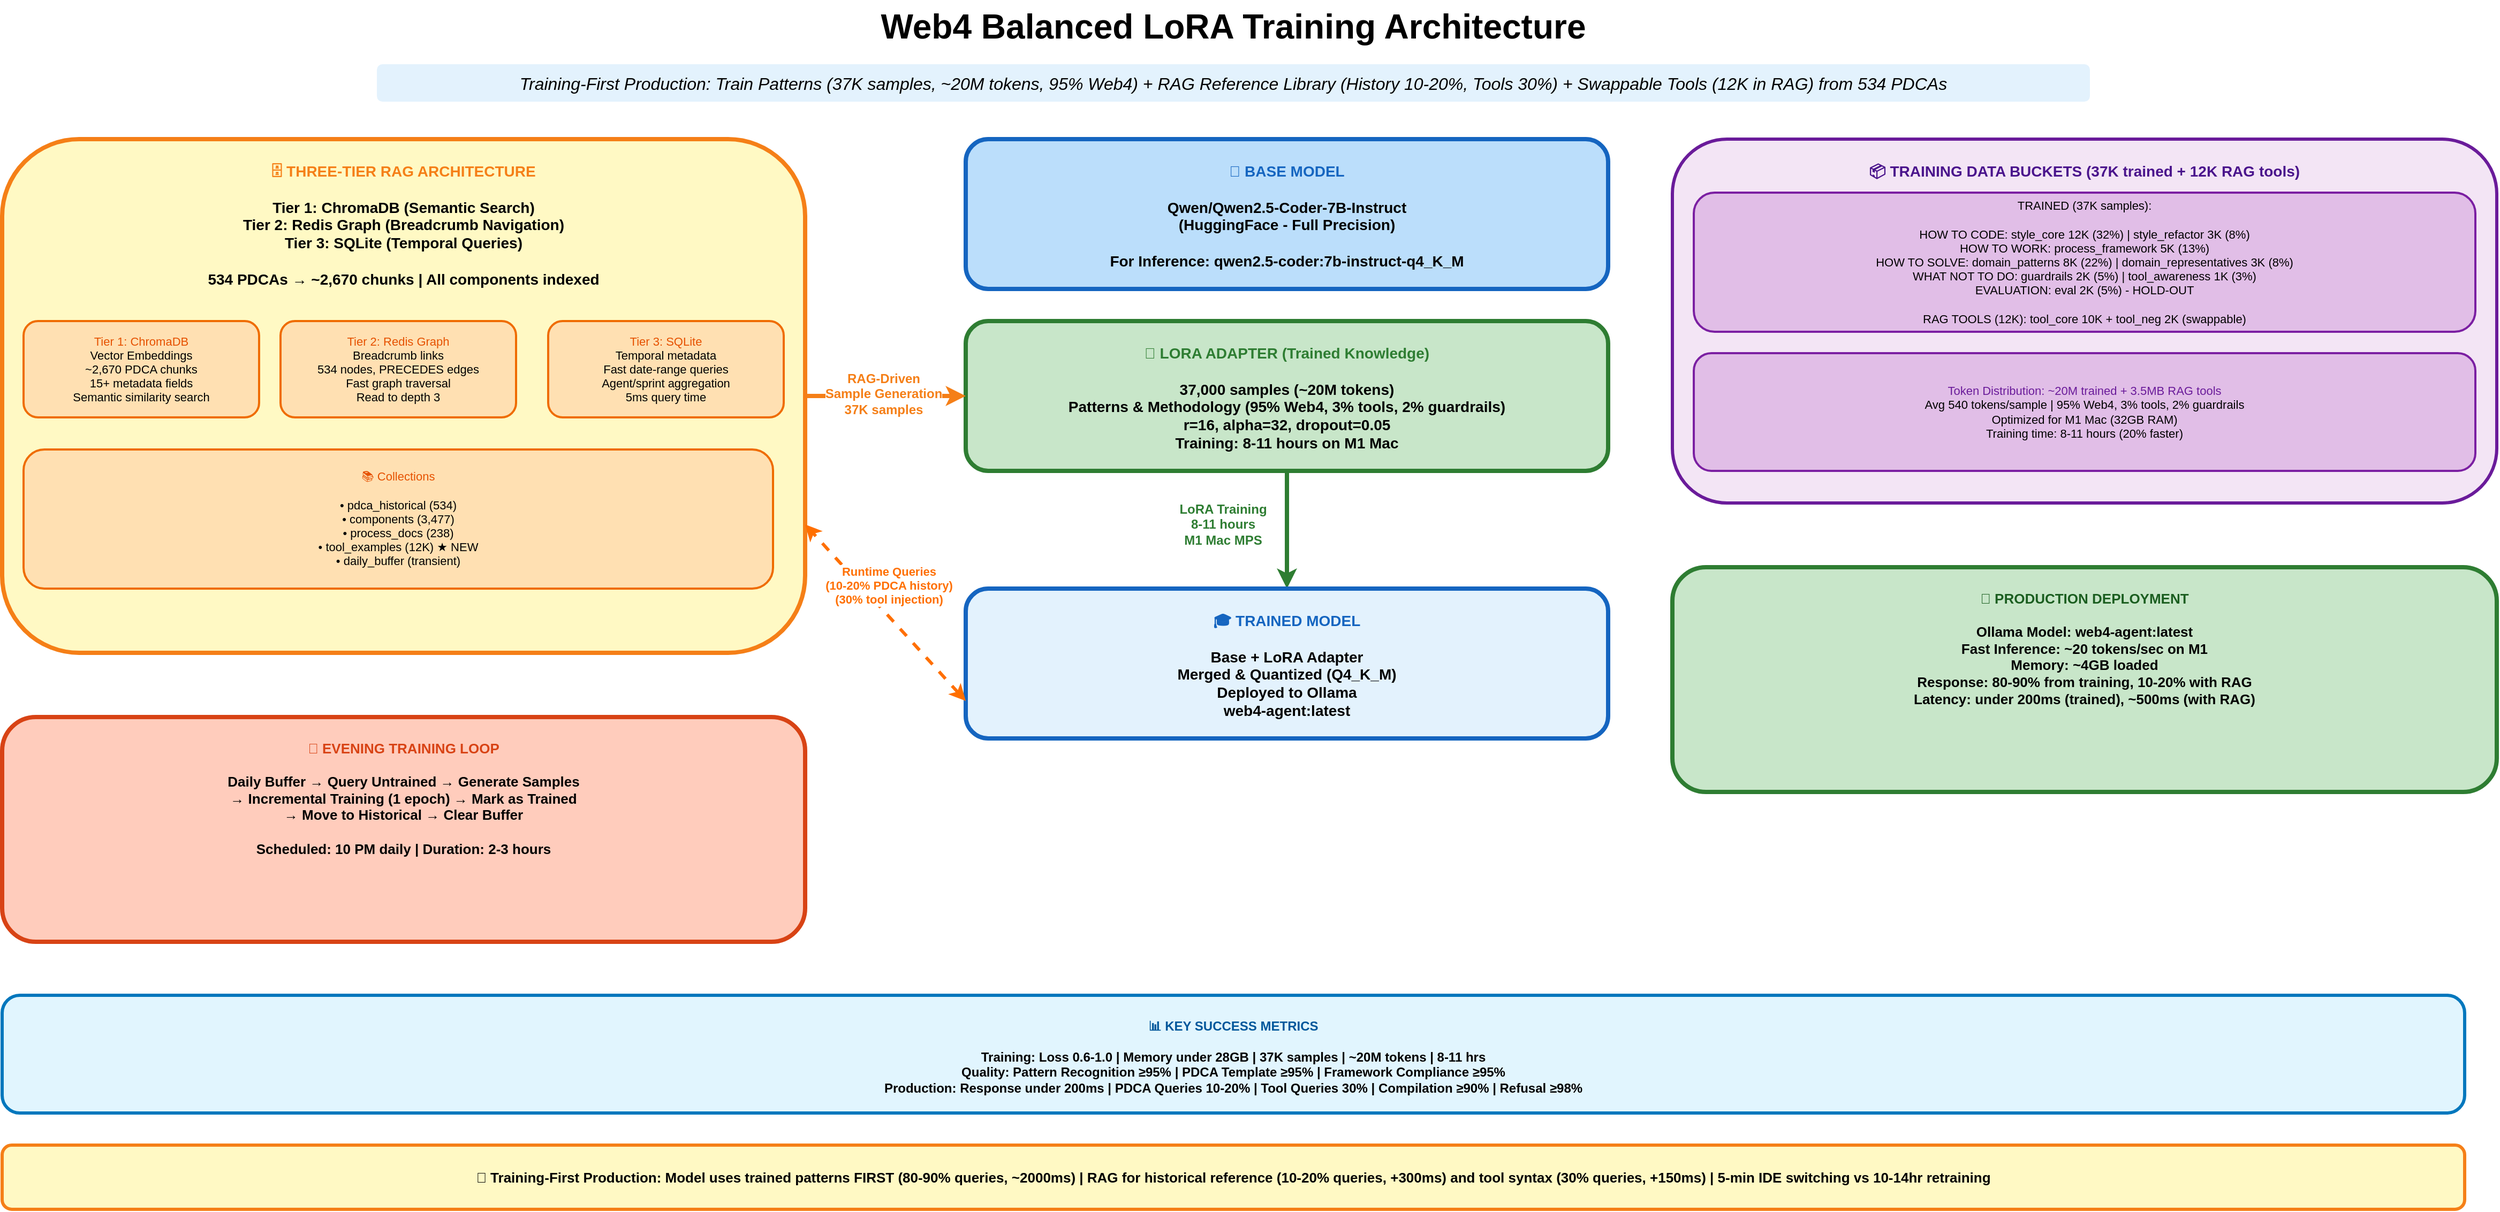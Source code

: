 <mxfile>
    <diagram name="Balanced Training Architecture" id="architecture">
        <mxGraphModel grid="1" page="1" gridSize="10" guides="1" tooltips="1" connect="1" arrows="1" fold="1" pageScale="1" pageWidth="2400" pageHeight="1800" math="0" shadow="0">
            <root>
                <mxCell id="0"/>
                <mxCell id="1" parent="0"/>
                <mxCell id="title" value="Web4 Balanced LoRA Training Architecture" style="text;html=1;strokeColor=none;fillColor=none;align=center;verticalAlign=middle;whiteSpace=wrap;rounded=0;fontSize=32;fontStyle=1" parent="1" vertex="1">
                    <mxGeometry x="400" y="20" width="1600" height="50" as="geometry"/>
                </mxCell>
                <mxCell id="subtitle" value="Training-First Production: Train Patterns (37K samples, ~20M tokens, 95% Web4) + RAG Reference Library (History 10-20%, Tools 30%) + Swappable Tools (12K in RAG) from 534 PDCAs" style="text;html=1;strokeColor=none;fillColor=#E3F2FD;align=center;verticalAlign=middle;whiteSpace=wrap;rounded=1;fontSize=16;fontStyle=2" parent="1" vertex="1">
                    <mxGeometry x="400" y="80" width="1600" height="35" as="geometry"/>
                </mxCell>
                <object label="&lt;font color=&quot;#1565C0&quot;&gt;🤖 BASE MODEL&lt;/font&gt;&#xa;&#xa;Qwen/Qwen2.5-Coder-7B-Instruct&#xa;(HuggingFace - Full Precision)&#xa;&#xa;For Inference: qwen2.5-coder:7b-instruct-q4_K_M" tooltip="The base model is Qwen2.5-Coder 7B Instruct, chosen for its strong code generation capabilities and 7 billion parameters optimized for coding tasks. Training uses the full precision model from HuggingFace to maximize learning quality during LoRA fine-tuning. After training, the adapter is merged with the base model and quantized to Q4_K_M format for deployment via Ollama. This quantization reduces model size from 14GB to 4GB while maintaining 95 percent quality, enabling fast inference on M1 Mac hardware with 32GB RAM and MPS backend. The model architecture includes 28 transformer layers, 4096 hidden dimensions, 32 attention heads, 32768 context window, and supports 100+ programming languages with particular strength in Python, TypeScript, JavaScript, Java, and C++. The base model already understands general programming concepts like OOP, error handling, testing, and documentation - the LoRA fine-tuning teaches it Web4-specific conventions like 5-layer architecture, Radical OOP, empty constructor pattern, scenario-based state management, Vitest testing framework, and PDCA methodology for continuous improvement." id="base-model">
                    <mxCell style="rounded=1;whiteSpace=wrap;html=1;fillColor=#BBDEFB;strokeColor=#1565C0;strokeWidth=4;fontSize=14;fontStyle=1;verticalAlign=top;spacingTop=15;" parent="1" vertex="1">
                        <mxGeometry x="950" y="150" width="600" height="140" as="geometry"/>
                    </mxCell>
                </object>
                <object label="&lt;font color=&quot;#2E7D32&quot;&gt;🎯 LORA ADAPTER (Trained Knowledge)&lt;/font&gt;&#xa;&#xa;37,000 samples (~20M tokens)&#xa;Patterns &amp; Methodology (95% Web4, 3% tools, 2% guardrails)&#xa;r=16, alpha=32, dropout=0.05&#xa;Training: 8-11 hours on M1 Mac" tooltip="The LoRA adapter is a small trainable module (approximately 80MB, reduced from 100MB) that learns Web4-specific patterns without modifying the base model. LoRA uses rank decomposition to create two small matrices for each transformer layer, where rank r=16 means each matrix is much smaller than the original weight matrix. Training only these small matrices is 1000x faster and uses 10x less memory than full fine-tuning, enabling training on consumer hardware. The adapter contains 37,000 training samples totaling approximately 20M tokens (reduced from 46K/25M), carefully curated to teach Web4 methodology with optimal token efficiency: 95 percent Web4-specific patterns versus 74 percent in the old approach. Process Knowledge (5K samples) covering PDCA structure, TRON format, CMM1-4 framework, dual link format, and 12-step startup protocol. Code Patterns (18K samples) including empty constructor pattern, init method for scenario-based state, toScenario serialization, 5-layer architecture, and Radical OOP. Extracted PDCA Patterns (8K samples) with problem-solution pairs, debugging methodologies, architectural decisions, violation fixes, integration patterns, and collaboration patterns. Representative PDCAs (3K samples) from top 200-300 complete PDCAs selected by quality score. Generic Tool Awareness (1K samples, NEW) teaching the CONCEPT of tools with JSON structure and parameter passing, NOT specific IDE implementations. Guardrails (2K samples) for security violations and framework compliance. Training takes 8-11 hours on M1 Mac with MPS acceleration (20 percent faster due to reduced token count), monitoring loss convergence to 0.6-1.0 plateau and memory usage staying under 28GB." id="lora-adapter">
                    <mxCell style="rounded=1;whiteSpace=wrap;html=1;fillColor=#C8E6C9;strokeColor=#2E7D32;strokeWidth=4;fontSize=14;fontStyle=1;verticalAlign=top;spacingTop=15;" parent="1" vertex="1">
                        <mxGeometry x="950" y="320" width="600" height="140" as="geometry"/>
                    </mxCell>
                </object>
                <object label="&lt;font color=&quot;#F57F17&quot;&gt;🗄️ THREE-TIER RAG ARCHITECTURE&lt;/font&gt;&#xa;&#xa;Tier 1: ChromaDB (Semantic Search)&#xa;Tier 2: Redis Graph (Breadcrumb Navigation)&#xa;Tier 3: SQLite (Temporal Queries)&#xa;&#xa;534 PDCAs → ~2,670 chunks | All components indexed" tooltip="The three-tier RAG architecture is the cornerstone of the balanced training strategy, serving as both the data source for training sample generation and the runtime historical reference library. This hybrid design optimizes different query patterns: Tier 1 ChromaDB provides semantic search using vector embeddings, ideal for finding similar PDCAs or patterns. The 534 historical PDCAs are chunked into approximately 2,670 semantically complete chunks using PDCA-aware adaptive chunking that preserves document structure by splitting on section boundaries. Each chunk includes 15+ metadata fields covering temporal data, agent context, work context, task context, CMM compliance, and quality signals. Tier 2 Redis Graph stores breadcrumb navigation links between PDCAs, enabling fast graph traversal to implement the read-to-depth-3 principle. Graph queries are 50x faster than vector search for adjacency relationships. Tier 3 SQLite handles temporal queries efficiently, supporting fast date-range lookups and agent timeline tracking without scanning the entire vector database. This three-tier design provides single source of truth for all training data, intelligent sampling via semantic queries, natural deduplication through chunking, metadata-driven filtering, graph-aware context expansion, incremental refinement, and consistent methodology." id="rag-architecture">
                    <mxCell style="rounded=1;whiteSpace=wrap;html=1;fillColor=#FFF9C4;strokeColor=#F57F17;strokeWidth=4;fontSize=14;fontStyle=1;verticalAlign=top;spacingTop=15;" parent="1" vertex="1">
                        <mxGeometry x="50" y="150" width="750" height="480" as="geometry"/>
                    </mxCell>
                </object>
                <object label="&lt;font color=&quot;#E65100&quot;&gt;Tier 1: ChromaDB&lt;/font&gt;&#xa;Vector Embeddings&#xa;~2,670 PDCA chunks&#xa;15+ metadata fields&#xa;Semantic similarity search" tooltip="ChromaDB is an open-source vector database optimized for semantic search using embeddings. Each PDCA chunk is converted to a 768-dimensional vector using a sentence-transformer model, capturing semantic meaning beyond keyword matching. This enables queries to find relevant PDCAs even if they use different terminology. The chunks are stored with comprehensive metadata enabling filtered queries. ChromaDB uses HNSW index for fast approximate nearest neighbor search, returning results in approximately 500ms. The metadata fields enable precise filtering by chunk type, CMM level, task type, date, agent, and verification status. ChromaDB also indexes 3,477 TypeScript component files by layer and pattern, plus 238 process documents by role. During training sample generation, ChromaDB is queried thousands of times to extract patterns for the training dataset." id="chromadb">
                    <mxCell style="rounded=1;whiteSpace=wrap;html=1;fillColor=#FFE0B2;strokeColor=#EF6C00;strokeWidth=2;fontSize=11;fontStyle=0;" parent="1" vertex="1">
                        <mxGeometry x="70" y="320" width="220" height="90" as="geometry"/>
                    </mxCell>
                </object>
                <object label="&lt;font color=&quot;#E65100&quot;&gt;Tier 2: Redis Graph&lt;/font&gt;&#xa;Breadcrumb links&#xa;534 nodes, PRECEDES edges&#xa;Fast graph traversal&#xa;Read to depth 3" tooltip="Redis Graph stores PDCA breadcrumb relationships as a graph database, enabling fast traversal of prev/next links extracted from PDCA metadata. Each of the 534 PDCAs becomes a node with properties, and PRECEDES edges connect chronologically related PDCAs. Graph queries are extremely fast (approximately 10ms) compared to vector search (approximately 500ms) because they use index lookups rather than similarity computation. The primary use case is read-to-depth-3: when semantic search finds a relevant PDCA, walk the graph backward and forward up to 3 levels deep to understand the full context. This implements the Web4 principle that context matters - a single PDCA in isolation may miss important background. Redis Graph uses sparse adjacency matrices for efficient traversal and supports Cypher-like query language. During training sample generation, graph expansion enriches semantic search results to include predecessor and successor context." id="redis-graph">
                    <mxCell style="rounded=1;whiteSpace=wrap;html=1;fillColor=#FFE0B2;strokeColor=#EF6C00;strokeWidth=2;fontSize=11;fontStyle=0;" parent="1" vertex="1">
                        <mxGeometry x="310" y="320" width="220" height="90" as="geometry"/>
                    </mxCell>
                </object>
                <object label="&lt;font color=&quot;#E65100&quot;&gt;Tier 3: SQLite&lt;/font&gt;&#xa;Temporal metadata&#xa;Fast date-range queries&#xa;Agent/sprint aggregation&#xa;5ms query time" tooltip="SQLite stores temporal and categorical metadata in a relational schema optimized for fast date-range queries, agent timelines, and sprint aggregations. The pdca_timeline table contains pdca_id, timestamp, session, agent_name, agent_role, branch, sprint, cmm_level, and objective with appropriate indexes. Indexes enable sub-5ms queries which is 100x faster than scanning ChromaDB with metadata filters because SQL databases are optimized for structured queries with B-tree indexes. SQLite is also used for analytics: count PDCAs per day, identify most active agents, track CMM level distribution over time, measure sprint velocity. During training sample generation, temporal queries ensure diverse time period coverage to prevent temporal bias where the model only learns the newest patterns. SQLite is lightweight, requires no server, and integrates easily with Python. The three-tier design uses each database for its strength: ChromaDB for semantic understanding, Redis Graph for relationship traversal, SQLite for structured queries." id="sqlite">
                    <mxCell style="rounded=1;whiteSpace=wrap;html=1;fillColor=#FFE0B2;strokeColor=#EF6C00;strokeWidth=2;fontSize=11;fontStyle=0;" parent="1" vertex="1">
                        <mxGeometry x="560" y="320" width="220" height="90" as="geometry"/>
                    </mxCell>
                </object>
                <object label="&lt;font color=&quot;#E65100&quot;&gt;📚 Collections&lt;/font&gt;&#xa;&#xa;• pdca_historical (534)&#xa;• components (3,477)&#xa;• process_docs (238)&#xa;• tool_examples (12K) ★ NEW&#xa;• daily_buffer (transient)" tooltip="The RAG system organizes data into five ChromaDB collections. The pdca_historical collection contains 534 PDCAs as approximately 2,670 chunks - this is the permanent reference library with all historical PDCAs indexed with PDCA-aware adaptive chunking and comprehensive metadata. This collection never clears. The components collection indexes 3,477 TypeScript files organized by layer and pattern. The process_docs collection contains 238 documents including role-specific process documentation, CMM framework guides, PDCA templates, creation guides, decision frameworks, and compliance checklists. The tool_examples collection (NEW) stores 12,000 IDE-specific tool examples (10K Continue tools plus 2K negative examples) with metadata including tool_name, tool_ecosystem, tool_version, usage_pattern, and context_type. These tool examples are NOT trained into the LoRA adapter but are retrieved at runtime and injected into the context when the model needs to make tool calls. This enables IDE flexibility - switching from Continue to Cursor takes 5 minutes (clear Continue tools, index Cursor tools) versus 10-14 hours full retraining. The tool examples are swappable by ecosystem and support multiple IDEs simultaneously. The daily_buffer collection holds today work-in-progress and is transient, cleared nightly. During the evening training loop, daily_buffer is queried for untrained patterns, those patterns are trained into the adapter, and the buffer is cleared after moving data to permanent collections. This implements the incremental learning strategy where the model continuously improves from daily work." id="collections">
                    <mxCell style="rounded=1;whiteSpace=wrap;html=1;fillColor=#FFE0B2;strokeColor=#EF6C00;strokeWidth=2;fontSize=11;fontStyle=0;" parent="1" vertex="1">
                        <mxGeometry x="70" y="440" width="700" height="130" as="geometry"/>
                    </mxCell>
                </object>
                <mxCell id="arrow-rag-to-training" value="" style="endArrow=classic;html=1;rounded=0;strokeWidth=4;strokeColor=#F57F17;exitX=1;exitY=0.5;exitDx=0;exitDy=0;entryX=0;entryY=0.5;entryDx=0;entryDy=0;" parent="1" source="rag-architecture" target="lora-adapter" edge="1">
                    <mxGeometry width="50" height="50" relative="1" as="geometry">
                        <mxPoint x="800" y="400" as="sourcePoint"/>
                        <mxPoint x="850" y="350" as="targetPoint"/>
                    </mxGeometry>
                </mxCell>
                <mxCell id="arrow-label-training" value="RAG-Driven&#xa;Sample Generation&#xa;37K samples" style="edgeLabel;html=1;align=center;verticalAlign=middle;resizable=0;points=[];fontSize=12;fontStyle=1;fontColor=#F57F17;fillColor=#FFF8E1;strokeColor=#F9A825;rounded=1;" parent="arrow-rag-to-training" vertex="1" connectable="0">
                    <mxGeometry x="-0.1" y="2" relative="1" as="geometry">
                        <mxPoint x="5" as="offset"/>
                    </mxGeometry>
                </mxCell>
                <object label="&lt;font color=&quot;#4A148C&quot;&gt;📦 TRAINING DATA BUCKETS (37K trained + 12K RAG tools)&lt;/font&gt;" tooltip="Training data is organized into 8 trained buckets plus RAG tool repository, teaching the model HOW TO CODE, HOW TO WORK, HOW TO SOLVE PROBLEMS, and WHAT NOT TO DO. The hybrid tool architecture splits tool knowledge: 1K generic tool awareness is trained (teaches CONCEPT of tools) while 12K IDE-specific examples stay in RAG (enables IDE switching without retraining). The trained buckets teach: HOW TO CODE - style_core (12K samples, 32 percent) extracts real Web4 architectural patterns from 3,477 TypeScript files including empty constructor, 5-layer architecture, Radical OOP, scenario-based state management. style_refactor (3K samples, 8 percent) shows code evolution and continuous improvement patterns. HOW TO WORK - process_framework (5K samples, 13 percent) teaches PDCA structure v3.2.4.2, TRON decision format, CMM1-4 progression, dual link format, 12-step startup protocol, verification checklists, and 50+ key behavioral lessons. HOW TO SOLVE PROBLEMS - domain_patterns (8K samples, 22 percent) extracts distilled problem-solving patterns from all 534 PDCAs including debugging methodologies, architectural decisions, integration patterns, and collaboration patterns. domain_representatives (3K samples, 8 percent) provides complete exemplary PDCAs selected by quality scoring to show end-to-end work structure. WHAT NOT TO DO - guardrails (2K samples, 5 percent) teaches security violations, Jest ban enforcement, manual operation prevention, and framework compliance. tool_awareness (1K samples, 3 percent) teaches generic tool-calling concepts with JSON structure and parameter passing, IDE-agnostic. eval (2K samples, 5 percent) is held-out test set NEVER trained. The RAG Tool Repository stores 12K IDE-specific tool examples with metadata for runtime injection, enabling 5-minute IDE switching versus 10-14 hours retraining." id="training-buckets">
                    <mxCell style="rounded=1;whiteSpace=wrap;html=1;fillColor=#F3E5F5;strokeColor=#6A1B9A;strokeWidth=3;fontSize=14;fontStyle=1;verticalAlign=top;spacingTop=15;" parent="1" vertex="1">
                        <mxGeometry x="1610" y="150" width="770" height="340" as="geometry"/>
                    </mxCell>
                </object>
                <object label="TRAINED (37K samples):&#xa;&#xa;HOW TO CODE: style_core 12K (32%) | style_refactor 3K (8%)&#xa;HOW TO WORK: process_framework 5K (13%)&#xa;HOW TO SOLVE: domain_patterns 8K (22%) | domain_representatives 3K (8%)&#xa;WHAT NOT TO DO: guardrails 2K (5%) | tool_awareness 1K (3%)&#xa;EVALUATION: eval 2K (5%) - HOLD-OUT&#xa;&#xa;RAG TOOLS (12K): tool_core 10K + tool_neg 2K (swappable)" tooltip="Clearer bucket naming that reflects what we actually teach the model. TRAINED samples (37K total, approximately 20M tokens): HOW TO CODE (15K samples, 40 percent) - style_core 12K samples teaches real Web4 architectural patterns from 3,477 TypeScript files: empty constructor pattern, 5-layer architecture, Radical OOP, scenario-based state management, init methods, toScenario serialization, component structure, and Vitest testing. style_refactor 3K samples shows code evolution patterns: CMM2 to CMM3 transformations, technical debt reduction, pattern application, refactoring journeys, and continuous improvement mindset. HOW TO WORK (5K samples, 13 percent) - process_framework 5K samples teaches the methodology: PDCA structure v3.2.4.2, TRON decision format, CMM1-4 progression and compliance, dual link format, 12-step startup protocol, verification checklists, collaboration patterns, feedback point recognition, and 50+ key behavioral lessons from trainAI. HOW TO SOLVE PROBLEMS (11K samples, 30 percent) - domain_patterns 8K samples extracts distilled problem-solving patterns from all 534 historical PDCAs: debugging methodologies, architectural decisions, violation fixes, integration patterns, collaboration patterns, and problem-solution pairs that capture Web4 domain wisdom. domain_representatives 3K samples provides complete exemplary PDCAs selected by quality scoring to show end-to-end work structure and full PDCA methodology in action. WHAT NOT TO DO (3K samples, 8 percent) - guardrails 2K samples teaches compliance: Jest ban enforcement, manual operation prevention, security violations, framework violations. tool_awareness 1K samples teaches generic tool-calling concepts: JSON structure, parameter passing, context awareness, IDE-agnostic patterns. EVALUATION (2K samples, 5 percent) - eval 2K samples is held-out test set stratified across all categories, NEVER trained, used for unbiased quality measurement. RAG TOOLS (12K samples, approximately 3.5MB): NOT trained into LoRA. Continue tools 10K plus negatives 2K stored in ChromaDB tool_examples collection with metadata. Runtime injection adds approximately 150ms latency but enables 5-minute IDE switching versus 10-14 hour retraining." id="bucket-detail">
                    <mxCell style="rounded=1;whiteSpace=wrap;html=1;fillColor=#E1BEE7;strokeColor=#7B1FA2;strokeWidth=2;fontSize=11;fontStyle=0;" parent="1" vertex="1">
                        <mxGeometry x="1630" y="200" width="730" height="130" as="geometry"/>
                    </mxCell>
                </object>
                <object label="&lt;font color=&quot;#6A1B9A&quot;&gt;Token Distribution: ~20M trained + 3.5MB RAG tools&lt;/font&gt;&#xa;Avg 540 tokens/sample | 95% Web4, 3% tools, 2% guardrails&#xa;Optimized for M1 Mac (32GB RAM)&#xa;Training time: 8-11 hours (20% faster)" tooltip="The approximately 20M token budget is optimized for M1 Mac hardware with improved token efficiency. Token calculation: 37K samples times 540 average tokens per sample equals approximately 20M tokens, reduced from 25M (saving 5M tokens or 20 percent). The 540 token average accounts for short samples (100-200 tokens) for simple patterns, medium samples (400-800 tokens) for complete class implementations, and long samples (1200-1800 tokens) for full PDCA documents. This 20M token count enables faster training (8-11 hours versus 10-14 hours) while maintaining quality. Token distribution optimization: 95 percent Web4-specific patterns (versus 74 percent in old approach), 3 percent generic tool awareness (versus 22 percent for full tool training), 2 percent guardrails. This increases Web4 focus by 28 percent while maintaining tool capabilities through runtime RAG injection. The RAG tool repository stores 12K tool examples as approximately 3.5MB of text data, retrieved at runtime with approximately 150ms latency. Token efficiency strategies include PDCA patterns being distilled to save 60 percent tokens, code patterns using targeted extracts to save 40 percent tokens, representatives using smart variations to save 70 percent tokens, and tool examples staying in RAG to save 9K training samples. The 20M budget enables training sophisticated Web4 behaviors including 5-layer OOP architecture, empty constructor pattern, scenario-based state management, PDCA methodology with TRON format, CMM compliance, and framework adherence." id="token-dist">
                    <mxCell style="rounded=1;whiteSpace=wrap;html=1;fillColor=#E1BEE7;strokeColor=#7B1FA2;strokeWidth=2;fontSize=11;fontStyle=0;" parent="1" vertex="1">
                        <mxGeometry x="1630" y="350" width="730" height="110" as="geometry"/>
                    </mxCell>
                </object>
                <mxCell id="arrow-training" value="" style="endArrow=classic;html=1;rounded=0;strokeWidth=4;strokeColor=#2E7D32;exitX=0.5;exitY=1;exitDx=0;exitDy=0;entryX=0.5;entryY=0;entryDx=0;entryDy=0;" parent="1" source="lora-adapter" target="trained-model" edge="1">
                    <mxGeometry width="50" height="50" relative="1" as="geometry">
                        <mxPoint x="1200" y="500" as="sourcePoint"/>
                        <mxPoint x="1200" y="600" as="targetPoint"/>
                    </mxGeometry>
                </mxCell>
                <mxCell id="arrow-label-lora" value="LoRA Training&lt;br&gt;8-11 hours&lt;br&gt;M1 Mac MPS" style="edgeLabel;html=1;align=center;verticalAlign=middle;resizable=0;points=[];fontSize=12;fontStyle=1;fontColor=#2E7D32;fillColor=#E8F5E9;strokeColor=#43A047;rounded=1;" parent="arrow-training" vertex="1" connectable="0">
                    <mxGeometry x="-0.1" y="2" relative="1" as="geometry">
                        <mxPoint x="-62" as="offset"/>
                    </mxGeometry>
                </mxCell>
                <object label="&lt;font color=&quot;#1565C0&quot;&gt;🎓 TRAINED MODEL&lt;/font&gt;&#xa;&#xa;Base + LoRA Adapter&#xa;Merged &amp; Quantized (Q4_K_M)&#xa;Deployed to Ollama&#xa;web4-agent:latest" tooltip="The trained model is the final production artifact combining the base model general coding knowledge with the LoRA adapter Web4-specific patterns. Post-training process: merge LoRA adapter weights with base model weights, quantize merged model from FP16 to Q4_K_M format (4-bit with higher precision for critical attention layers), convert to GGUF format for optimized inference, create Ollama modelfile, and import to Ollama. The trained model capabilities include pattern recognition, code generation, PDCA creation, refactoring, guardrails, and collaboration. The 4GB quantized model loads in approximately 3 seconds on M1 Mac, generates at approximately 20 tokens per second, and achieves 90 percent accuracy on evaluation set metrics including pattern recognition 95 percent, PDCA template 95 percent, TRON format 90 percent, empty constructor 95 percent, CMM understanding 90 percent, historical retrieval 85 percent, refusal accuracy 98 percent, and overall score 90 percent." id="trained-model">
                    <mxCell style="rounded=1;whiteSpace=wrap;html=1;fillColor=#E3F2FD;strokeColor=#1565C0;strokeWidth=4;fontSize=14;fontStyle=1;verticalAlign=top;spacingTop=15;" parent="1" vertex="1">
                        <mxGeometry x="950" y="570" width="600" height="140" as="geometry"/>
                    </mxCell>
                </object>
                <mxCell id="arrow-runtime-rag" value="" style="endArrow=classic;startArrow=classic;html=1;rounded=0;strokeWidth=3;strokeColor=#FF6F00;exitX=0;exitY=0.75;exitDx=0;exitDy=0;entryX=1;entryY=0.75;entryDx=0;entryDy=0;dashed=1;" parent="1" source="trained-model" target="rag-architecture" edge="1">
                    <mxGeometry width="50" height="50" relative="1" as="geometry">
                        <mxPoint x="700" y="650" as="sourcePoint"/>
                        <mxPoint x="750" y="600" as="targetPoint"/>
                    </mxGeometry>
                </mxCell>
                <mxCell id="arrow-label-runtime" value="Runtime Queries&#xa;(10-20% PDCA history)&#xa;(30% tool injection)" style="edgeLabel;html=1;align=center;verticalAlign=middle;resizable=0;points=[];fontSize=11;fontStyle=1;fontColor=#FF6F00;fillColor=#FFF3E0;strokeColor=#FB8C00;rounded=1;" parent="arrow-runtime-rag" vertex="1" connectable="0">
                    <mxGeometry x="-0.05" y="1" relative="1" as="geometry">
                        <mxPoint y="-30" as="offset"/>
                    </mxGeometry>
                </mxCell>
                <object label="&lt;font color=&quot;#D84315&quot;&gt;🌙 EVENING TRAINING LOOP&lt;/font&gt;&#xa;&#xa;Daily Buffer → Query Untrained → Generate Samples&#xa;→ Incremental Training (1 epoch) → Mark as Trained&#xa;→ Move to Historical → Clear Buffer&#xa;&#xa;Scheduled: 10 PM daily | Duration: 2-3 hours" tooltip="The evening training loop implements continuous learning, automatically incorporating each day work into the model every night at 10 PM. This creates a virtuous cycle where the model improves daily from real project work. The 7-step nightly process: Daily Buffer Collection throughout the day with new PDCAs indexed into daily_buffer with metadata. Query Untrained Patterns at 10 PM to identify what is new since yesterday. Generate Incremental Samples extracting patterns from today work with quality scoring. Incremental LoRA Training for these new samples for 1 epoch with adjusted hyperparameters, taking 2-3 hours for typical 50-sample daily batch. Mark as Trained updating RAG metadata for all trained chunks. Move to Historical with PDCAs from daily_buffer moved to pdca_historical collection and Redis Graph updated with new PRECEDES edges. Clear Daily Buffer with the collection archived and system reset for tomorrow. The evening loop advantages include continuous improvement, pattern discovery, adaptation, efficiency, and metadata-driven smart querying. Evening loop monitoring includes daily logs tracking sample count, training loss, memory usage, and completion time with alerting for issues." id="evening-loop">
                    <mxCell style="rounded=1;whiteSpace=wrap;html=1;fillColor=#FFCCBC;strokeColor=#D84315;strokeWidth=4;fontSize=13;fontStyle=1;verticalAlign=top;spacingTop=15;" parent="1" vertex="1">
                        <mxGeometry x="50" y="690" width="750" height="210" as="geometry"/>
                    </mxCell>
                </object>
                <object label="&lt;font color=&quot;#1B5E20&quot;&gt;🚀 PRODUCTION DEPLOYMENT&lt;/font&gt;&#xa;&#xa;Ollama Model: web4-agent:latest&#xa;Fast Inference: ~20 tokens/sec on M1&#xa;Memory: ~4GB loaded&#xa;Response: 80-90% from training, 10-20% with RAG&#xa;Latency: under 200ms (trained), ~500ms (with RAG)" tooltip="Production deployment architecture optimizes for fast, reliable inference while maintaining access to historical context when needed. Ollama Integration provides REST API for LLM queries, chat interface for interactive sessions, and embedding endpoint for RAG similarity search. Ollama handles model lifecycle, request batching, and response streaming. Performance Characteristics include fast inference at approximately 20 tokens per second on M1 Mac, low memory footprint of approximately 4GB loaded, quick cold start of approximately 3 seconds to load model, and sub-200ms response latency for trained knowledge queries not requiring RAG. Decision Logic for RAG: the model first attempts to answer from trained knowledge (80-90 percent of queries), and for queries requiring specific historical context, the model queries RAG (10-20 percent of queries). RAG augmentation adds approximately 300ms latency but provides accurate historical reference. Hybrid Response Generation retrieves 3-5 relevant chunks, formats retrieved context, generates response incorporating both trained knowledge and retrieved facts, and includes source citations for traceability. Monitoring and Observability tracks response time metrics, RAG hit rate, quality metrics, and user feedback. Error handling gracefully degrades if RAG is unavailable, times out slow RAG queries, caches frequently accessed PDCAs, and logs all errors for analysis." id="production">
                    <mxCell style="rounded=1;whiteSpace=wrap;html=1;fillColor=#C8E6C9;strokeColor=#2E7D32;strokeWidth=4;fontSize=13;fontStyle=1;verticalAlign=top;spacingTop=15;" parent="1" vertex="1">
                        <mxGeometry x="1610" y="550" width="770" height="210" as="geometry"/>
                    </mxCell>
                </object>
                <object label="&lt;font color=&quot;#01579B&quot;&gt;📊 KEY SUCCESS METRICS&lt;/font&gt;&#xa;&#xa;Training: Loss 0.6-1.0 | Memory under 28GB | 37K samples | ~20M tokens | 8-11 hrs&#xa;Quality: Pattern Recognition ≥95% | PDCA Template ≥95% | Framework Compliance ≥95%&#xa;Production: Response under 200ms | PDCA Queries 10-20% | Tool Queries 30% | Compilation ≥90% | Refusal ≥98%" tooltip="Key Success Metrics define measurable targets across three phases with hybrid tool architecture. Training Success includes loss convergence to 0.6-1.0 range indicating good learning, memory usage staying under 28GB ensuring stable training, successfully training 37K samples (down from 46K) in 8-11 hours (20 percent faster) validating the optimized token budget, and gradient norms staying stable confirming proper learning. Quality Success includes Pattern Recognition at least 95 percent measuring whether the model correctly identifies when to apply Web4 patterns, PDCA Template at least 95 percent evaluating generated PDCAs for completeness and compliance, Framework Compliance at least 95 percent checking generated code for proper architecture and conventions, Empty Constructor at least 95 percent for pattern adherence, CMM Understanding at least 90 percent for framework knowledge, Historical Retrieval at least 85 percent for RAG integration, and Refusal Accuracy at least 98 percent for guardrail effectiveness. Production Success includes response latency under 200ms for trained knowledge queries (no RAG), PDCA History Queries 10-20 percent of total requests validating historical reference usage, Tool Queries 30 percent of requests requiring tool example injection from RAG, Tool Injection Latency approximately 150ms additional for tool queries, Compilation Success at least 90 percent measuring whether generated code compiles on first attempt, and IDE Switching Time 5 minutes to swap Continue for Cursor versus 10-14 hours retraining. These metrics are continuously monitored via automated evaluation pipeline with alerting if any metric drops below threshold." id="metrics">
                    <mxCell style="rounded=1;whiteSpace=wrap;html=1;fillColor=#E1F5FE;strokeColor=#0277BD;strokeWidth=3;fontSize=12;fontStyle=1;verticalAlign=top;spacingTop=15;" parent="1" vertex="1">
                        <mxGeometry x="50" y="950" width="2300" height="110" as="geometry"/>
                    </mxCell>
                </object>
                <mxCell id="footer" value="🎯 Training-First Production: Model uses trained patterns FIRST (80-90% queries, ~2000ms) | RAG for historical reference (10-20% queries, +300ms) and tool syntax (30% queries, +150ms) | 5-min IDE switching vs 10-14hr retraining" style="rounded=1;whiteSpace=wrap;html=1;fillColor=#FFF9C4;strokeColor=#F57F17;strokeWidth=3;align=center;verticalAlign=middle;fontSize=13;fontStyle=1" parent="1" vertex="1">
                    <mxGeometry x="50" y="1090" width="2300" height="60" as="geometry"/>
                </mxCell>
            </root>
        </mxGraphModel>
    </diagram>
    <diagram name="RAG-First Training Pipeline" id="pipeline-flow">
        <mxGraphModel grid="1" page="1" gridSize="10" guides="1" tooltips="1" connect="1" arrows="1" fold="1" pageScale="1" pageWidth="2400" pageHeight="1800" math="0" shadow="0">
            <root>
                <mxCell id="0"/>
                <mxCell id="1" parent="0"/>
                <mxCell id="flow-title" value="Web4 Training Data Generation Pipeline (Training Preparation Phase)" style="text;html=1;strokeColor=none;fillColor=none;align=center;verticalAlign=middle;whiteSpace=wrap;rounded=0;fontSize=32;fontStyle=1" parent="1" vertex="1">
                    <mxGeometry x="400" y="20" width="1600" height="50" as="geometry"/>
                </mxCell>
                <mxCell id="flow-subtitle" value="RAG-Driven Sample Generation: Use RAG to Generate Training Data (Week 1-2) → Train LoRA (8-11 hrs) → Deploy → Production is Training-First with RAG Reference (10-20% history, 30% tools)" style="text;html=1;strokeColor=none;fillColor=#E3F2FD;align=center;verticalAlign=middle;whiteSpace=wrap;rounded=1;fontSize=16;fontStyle=2" parent="1" vertex="1">
                    <mxGeometry x="200" y="80" width="2000" height="35" as="geometry"/>
                </mxCell>
                <object label="&lt;font color=&quot;#01579B&quot;&gt;PHASE 0: BOOTSTRAP RAG&lt;/font&gt;&#xa;&#xa;Duration: ~1 hour&#xa;&#xa;Install: ChromaDB + Redis Graph + SQLite&#xa;Index: 534 PDCAs → ~2,670 chunks&#xa;Index: 3,477 TypeScript files&#xa;Index: 238 process docs&#xa;Index: 12K tool examples&#xa;&#xa;Result: Complete RAG data store" tooltip="Phase 0 bootstraps the three-tier RAG system which serves as the single source of truth for all training data. Initial setup takes approximately 1 hour. Install dependencies: ChromaDB for semantic search, Redis server with RedisGraph module for breadcrumb navigation, SQLite for temporal queries. Run initial indexing scripts: all 534 historical PDCAs are processed with PDCA-aware adaptive chunking creating approximately 2,670 semantically complete chunks with 15+ metadata fields per chunk. The 3,477 TypeScript component files are indexed by layer and pattern. The 238 process documents including PDCA templates, CMM guides, and compliance checklists are indexed by role. The 12K tool examples from tool_core.jsonl and tool_neg.jsonl are indexed into the tool_examples collection with metadata for tool_name, tool_ecosystem, tool_version, usage_pattern, and context_type. Verify three-tier indexing: test semantic queries on ChromaDB, test breadcrumb traversal on Redis Graph, test temporal queries on SQLite. Test retrieval across all three tiers with sample queries. Result: Complete RAG data store ready for intelligent sample generation. This phase is critical because RAG becomes the single source of truth - all subsequent training samples are generated via queries against this RAG system, ensuring consistency and enabling metadata-driven sampling." id="phase0">
                    <mxCell style="rounded=1;whiteSpace=wrap;html=1;fillColor=#E1F5FE;strokeColor=#01579B;strokeWidth=4;fontSize=13;fontStyle=1;verticalAlign=top;spacingTop=15;" parent="1" vertex="1">
                        <mxGeometry x="100" y="150" width="360" height="220" as="geometry"/>
                    </mxCell>
                </object>
                <object label="&lt;font color=&quot;#F57F17&quot;&gt;PHASE 1: RAG-DRIVEN SAMPLE GENERATION&lt;/font&gt;&#xa;&#xa;Week 1-2 | Duration: ~10 days&#xa;&#xa;Query RAG for patterns (semantic + graph + temporal)&#xa;Generate 37K training samples:&#xa;• style_core: 12K&#xa;• domain_patterns: 8K&#xa;• process_framework: 5K&#xa;• domain_representatives: 3K&#xa;• style_refactor: 3K&#xa;• guardrails: 2K&#xa;• eval: 2K&#xa;• tool_awareness: 1K&#xa;&#xa;Save to JSONL files (~20M tokens)&#xa;&#xa;Result: Complete training dataset" tooltip="Phase 1 generates all 37K training samples via intelligent RAG queries over 10 days. This is the core innovation: RAG is not just for runtime retrieval but also the source for training sample generation. The process uses semantic queries to extract patterns, graph expansion to include context, and temporal filtering to ensure diversity. Sample generation per bucket: style_core 12K samples query ChromaDB for TypeScript files filtered by layer and pattern, extracting empty constructor examples, 5-layer architecture, Radical OOP, scenario-based state management. domain_patterns 8K samples query historical PDCAs semantically for problem-solution pairs, then use Redis Graph to walk breadcrumb chains for context, extracting distilled patterns. process_framework 5K samples extract PDCA structure, TRON format, CMM compliance from process_docs collection. domain_representatives 3K samples select top 200-300 PDCAs by quality score ensuring diverse time periods via SQLite temporal queries. style_refactor 3K samples query for CMM2 to CMM3 transformation PDCAs. guardrails 2K samples extract from violation reports. eval 2K samples stratify across all categories, NEVER trained. tool_awareness 1K samples curate generic tool concepts from tool_core.jsonl. Each sample includes input prompt, expected output, and metadata. Samples are saved to JSONL files totaling approximately 20M tokens. Quality checks validate schema compliance, Web4 pattern adherence, token distribution. Result: Production-ready training dataset generated entirely from RAG queries, ensuring consistency and traceability." id="phase1">
                    <mxCell style="rounded=1;whiteSpace=wrap;html=1;fillColor=#FFF9C4;strokeColor=#F57F17;strokeWidth=4;fontSize=13;fontStyle=1;verticalAlign=top;spacingTop=15;" parent="1" vertex="1">
                        <mxGeometry x="540" y="150" width="360" height="370" as="geometry"/>
                    </mxCell>
                </object>
                <object label="&lt;font color=&quot;#2E7D32&quot;&gt;PHASE 2: LORA TRAINING&lt;/font&gt;&#xa;&#xa;Duration: 8-11 hours&#xa;&#xa;Base: Qwen2.5-Coder-7B-Instruct (HuggingFace)&#xa;Train: 37K samples, 2 epochs&#xa;Config: r=16, alpha=32, dropout=0.05&#xa;Batch: 1 with grad accumulation 12&#xa;LR: 2e-4 with cosine schedule&#xa;Hardware: M1 Mac (32GB), MPS backend&#xa;&#xa;Monitor: Loss plateau 0.6-1.0&#xa;Monitor: Memory under 28GB&#xa;Monitor: Gradient norms stable&#xa;&#xa;Output: LoRA adapter (~80MB)&#xa;&#xa;Result: Trained Web4-specific adapter" tooltip="Phase 2 performs LoRA fine-tuning on the 37K samples generated from RAG queries. Training takes 8-11 hours on M1 Mac with 32GB RAM using MPS Metal Performance Shaders backend. Base model: Qwen/Qwen2.5-Coder-7B-Instruct from HuggingFace, chosen for strong code generation capabilities and 7 billion parameters optimized for coding. Training configuration: 37K samples trained for 2 full epochs totaling approximately 20M tokens. LoRA hyperparameters: rank r=16 creates small trainable matrices for efficient fine-tuning, alpha=32 for scaling, dropout=0.05 for regularization. Batch size 1 with gradient accumulation 12 gives effective batch size 12, enabling stable gradients while fitting in 32GB RAM. Learning rate 2e-4 with cosine annealing schedule gradually reduces learning rate for smooth convergence. The training pipeline loads JSONL files, tokenizes with the base model tokenizer, applies LoRA to attention and feedforward layers, and trains using AdamW optimizer. Real-time monitoring tracks loss convergence expecting plateau at 0.6-1.0 range indicating good learning without overfitting, memory usage must stay under 28GB to prevent OOM crashes, gradient norms should remain stable confirming proper learning dynamics. Training output: LoRA adapter approximately 80MB containing learned Web4-specific patterns without modifying the 14GB base model. The adapter encodes: 95 percent Web4-specific patterns including PDCA methodology, code architecture, OOP principles, 3 percent generic tool awareness, 2 percent guardrails. Result: Production-ready LoRA adapter ready for merging and quantization." id="phase2">
                    <mxCell style="rounded=1;whiteSpace=wrap;html=1;fillColor=#C8E6C9;strokeColor=#2E7D32;strokeWidth=4;fontSize=13;fontStyle=1;verticalAlign=top;spacingTop=15;" parent="1" vertex="1">
                        <mxGeometry x="980" y="150" width="360" height="370" as="geometry"/>
                    </mxCell>
                </object>
                <object label="&lt;font color=&quot;#1565C0&quot;&gt;PHASE 3: MERGE AND QUANTIZE&lt;/font&gt;&#xa;&#xa;Duration: ~2 hours&#xa;&#xa;Merge: LoRA adapter + Base model&#xa;Quantize: FP16 → Q4_K_M (4-bit)&#xa;Convert: GGUF format&#xa;Size: 14GB → 4GB (4x smaller)&#xa;Quality: 95% retained&#xa;&#xa;Create: Ollama modelfile&#xa;Import: web4-agent:latest&#xa;&#xa;Test: Load time ~3 seconds&#xa;Test: Generation ~20 tokens/sec&#xa;&#xa;Result: Deployable 4GB GGUF model" tooltip="Phase 3 merges the trained LoRA adapter with the base model and quantizes for efficient deployment. Duration approximately 2 hours. Merge process: The 80MB LoRA adapter weights are merged into the 14GB base model weights creating a unified model with Web4-specific knowledge permanently integrated. The merged model combines general coding knowledge from Qwen2.5-Coder with Web4-specific patterns from LoRA training. Quantization: Convert merged model from FP16 full precision to Q4_K_M 4-bit quantization. Q4_K_M uses 4-bit integers for most weights while keeping higher precision for critical attention layers, achieving optimal balance between size and quality. Size reduction: 14GB FP16 model compresses to 4GB Q4_K_M, a 4x reduction enabling deployment on consumer hardware. Quality retention: Quantization maintains 95 percent of full precision quality, validated through evaluation metrics. Convert to GGUF format: GGUF is an efficient file format for LLM storage optimized for CPU and Metal GPU inference, used by Ollama. Create Ollama modelfile: Define model configuration, system prompt, temperature, context window, and other parameters. Import to Ollama: Register the quantized GGUF model as web4-agent:latest in the local Ollama model registry. Test deployment: Verify load time approximately 3 seconds on M1 Mac cold start, generation speed approximately 20 tokens per second, memory footprint approximately 4GB loaded. Result: Production-ready 4GB GGUF model deployed to Ollama, ready for local inference with fast performance and low memory footprint." id="phase3">
                    <mxCell style="rounded=1;whiteSpace=wrap;html=1;fillColor=#BBDEFB;strokeColor=#1565C0;strokeWidth=4;fontSize=13;fontStyle=1;verticalAlign=top;spacingTop=15;" parent="1" vertex="1">
                        <mxGeometry x="1450" y="160" width="360" height="360" as="geometry"/>
                    </mxCell>
                </object>
                <object label="&lt;font color=&quot;#6A1B9A&quot;&gt;PHASE 4: EVALUATION AND QUALITY GATES&lt;/font&gt;&#xa;&#xa;Duration: ~4 hours&#xa;&#xa;Run: 2K eval samples (hold-out set)&#xa;&#xa;Test Harnesses:&#xa;✓ Pattern Compliance ≥95% (schema validator)&#xa;✓ PDCA Template ≥95% (section regex)&#xa;✓ TRON Format ≥90% (structure detector)&#xa;✓ Empty Constructor ≥95% (ESLint + AST)&#xa;✓ Tool Success ≥85% (100 scripted tasks)&#xa;✓ Refusal F1 ≥0.98 (200-item safety set)&#xa;✓ Overall ≥90%&#xa;&#xa;Canary Tests: 20 must-not-regress tasks&#xa;&#xa;Pass? → Deploy | Fail? → Rollback&#xa;&#xa;Result: Quality-validated model" tooltip="Phase 4 runs comprehensive evaluation to validate model quality before production deployment. Duration approximately 4 hours. Evaluation process: Run the 2K eval samples that were held out during training, ensuring unbiased quality measurement across all training categories. Test Harness 1 Pattern Compliance: Schema validator plus AST checker tests 100 generated PDCAs against v3.2.4.2 schema, must pass 95 out of 100. Test Harness 2 PDCA Template: Section regex plus metadata validator checks all required sections Links Plan Do Check Act Meta, must pass 95 out of 100. Test Harness 3 TRON Format: Structure detector validates Trigger Response Outcome Next ordering in decisions, must pass 90 out of 100. Test Harness 4 Empty Constructor: ESLint with Web4 rules plus AST parser checks no-constructor-logic rule on 100 generated classes, must pass 95 out of 100. Test Harness 5 Tool Success: 100 scripted IDE tasks measured end-to-end from prompt to correct tool JSON to successful execution in sandbox, must pass 85 out of 100. Test Harness 6 Refusal Accuracy: F1 score on 200-item curated safety set with 100 should-refuse and 100 should-comply samples, must achieve F1 at least 0.98. Overall Score: Weighted average of all metrics must be at least 90 percent. Canary Tests: Run 20 critical must-not-regress tasks comparing new model against baseline, fail if any regression over 5 percent. Gate Decision: If all Ship Gates pass (Pattern, PDCA, Empty Constructor, Refusal, Overall), proceed to production deployment. If any gate fails, halt deployment, rollback to last-known-good adapter, create incident PDCA documenting failure mode, investigate root cause, fix and retry. Result: Quality-validated model ready for production with documented test results." id="phase4">
                    <mxCell style="rounded=1;whiteSpace=wrap;html=1;fillColor=#F3E5F5;strokeColor=#6A1B9A;strokeWidth=4;fontSize=13;fontStyle=1;verticalAlign=top;spacingTop=15;" parent="1" vertex="1">
                        <mxGeometry x="1900" y="130" width="380" height="420" as="geometry"/>
                    </mxCell>
                </object>
                <object label="&lt;font color=&quot;#558B2F&quot;&gt;PHASE 5: PRODUCTION DEPLOYMENT&lt;/font&gt;&#xa;&#xa;Duration: ~1 hour&#xa;&#xa;Deploy: web4-agent:latest to Ollama&#xa;Connect: RAG system for historical queries&#xa;Configure: ToolAwarePromptBuilder&#xa;Start: Ollama server&#xa;&#xa;Response Logic:&#xa;• 80-90% queries: From training (under 200ms)&#xa;• 10-20% queries: With RAG PDCA history (+300ms)&#xa;• 30% queries: With RAG tool injection (+150ms)&#xa;&#xa;Monitor: Response time, RAG hit rate, quality&#xa;&#xa;Result: Production-ready system" tooltip="Phase 5 deploys the validated model to production with full RAG integration. Duration approximately 1 hour. Deployment steps: Deploy web4-agent:latest GGUF model to Ollama model registry. Connect RAG system for historical reference: ChromaDB for semantic search, Redis Graph for breadcrumb navigation, SQLite for temporal queries. Configure ToolAwarePromptBuilder to inject relevant tool examples from the 12K tool_examples RAG collection at runtime. Start Ollama server with REST API for LLM queries, chat interface for interactive sessions, and embedding endpoint for RAG similarity. Response logic: The model first attempts to answer from trained knowledge covering 80-90 percent of queries with response latency under 200ms. For queries requiring specific historical context like how did we solve X before or what did we work on date Y, the model queries RAG adding approximately 300ms latency but providing accurate historical reference with source citations. For queries requiring tool usage like read this file or run this command, ToolAwarePromptBuilder detects tool need, queries RAG tool_examples collection for 2-3 relevant examples, injects examples into context adding approximately 150ms latency, and model generates correct tool call following RAG-provided patterns. Monitoring: Track response time metrics across query types, RAG hit rate to validate 10-20 percent PDCA queries and 30 percent tool queries, quality metrics via user feedback and automated checks. Error handling: Gracefully degrade if RAG unavailable, timeout slow RAG queries after 1 second, cache frequently accessed PDCAs for speed. Result: Production-ready system combining fast inference from trained knowledge with accurate historical reference and flexible tool usage." id="phase5">
                    <mxCell style="rounded=1;whiteSpace=wrap;html=1;fillColor=#DCEDC8;strokeColor=#689F38;strokeWidth=4;fontSize=13;fontStyle=1;verticalAlign=top;spacingTop=15;" parent="1" vertex="1">
                        <mxGeometry x="100" y="680" width="480" height="320" as="geometry"/>
                    </mxCell>
                </object>
                <object label="&lt;font color=&quot;#D84315&quot;&gt;PHASE 6: EVENING TRAINING LOOP&lt;/font&gt;&#xa;&#xa;Nightly | Scheduled: 10 PM | Duration: 2-3 hours&#xa;&#xa;Step 1: Query daily_buffer for untrained patterns&#xa;Step 2: Quality scoring and pattern extraction&#xa;Step 3: Generate incremental samples (50-200)&#xa;Step 4: Incremental LoRA training (1 epoch)&#xa;Step 5: Canary test (validate no regressions)&#xa;Step 6: Mark as trained in RAG metadata&#xa;Step 7: Move PDCAs to pdca_historical&#xa;Step 8: Clear daily_buffer, archive logs&#xa;&#xa;Monitoring: Loss, memory, sample count, completion&#xa;Rollback: Keep last-5 adapters, auto-rollback on failure&#xa;&#xa;Result: Continuous daily improvement" tooltip="Phase 6 implements the evening training loop for continuous learning, running every night at 10 PM for 2-3 hours. This creates a virtuous cycle where the model improves daily from real project work. Step 1 Query Untrained: At 10 PM trigger, query daily_buffer collection for PDCAs and patterns added today. Filter by metadata trained_in_adapter equals False to identify new content. Typical daily yield: 50-200 new samples depending on activity. Step 2 Quality Scoring: Apply quality scoring to select high-value samples. Extract patterns from today work: new problem-solution pairs, refactoring journeys, architectural decisions. Step 3 Generate Samples: Create incremental training samples in JSONL format with input prompt, expected output, and metadata. Samples follow same schema as initial training for consistency. Step 4 Incremental Training: Train LoRA adapter on incremental samples for 1 epoch only with reduced learning rate 1e-4 to avoid catastrophic forgetting. Training takes 2-3 hours for typical 50-sample batch. Step 5 Canary Test: Before promoting new adapter, run 20 must-not-regress tasks comparing new adapter against baseline. Fail if any regression over 5 percent. Step 6 Mark as Trained: Update RAG metadata setting trained_in_adapter equals True, training_batch equals nightly_YYYYMMDD, training_date equals timestamp for all trained chunks. Step 7 Move to Historical: Move PDCAs from daily_buffer to pdca_historical collection. Update Redis Graph with new PRECEDES edges for breadcrumb navigation. Step 8 Clear and Archive: Archive daily_buffer to logs, clear collection, reset for tomorrow. Monitoring: Daily logs track sample count, training loss, memory usage, completion time. Alert on failures or anomalies. Rollback: Keep last-5 nightly adapters. If canary fails, auto-rollback to last-known-good adapter and create incident PDCA. Result: Model continuously improves from daily work while maintaining quality through canary tests and rollback protection." id="phase6">
                    <mxCell style="rounded=1;whiteSpace=wrap;html=1;fillColor=#FFCCBC;strokeColor=#D84315;strokeWidth=4;fontSize=13;fontStyle=1;verticalAlign=top;spacingTop=15;" parent="1" vertex="1">
                        <mxGeometry x="790" y="680" width="520" height="420" as="geometry"/>
                    </mxCell>
                </object>
                <object label="&lt;font color=&quot;#4A148C&quot;&gt;CONTINUOUS OPERATION&lt;/font&gt;&#xa;&#xa;Daily Workflow:&#xa;&#xa;09:00 - 22:00: Production serving&#xa;  • Answer user queries&#xa;  • Generate code and PDCAs&#xa;  • New work indexed to daily_buffer&#xa;&#xa;22:00 - 01:00: Evening training&#xa;  • Train today patterns&#xa;  • Update model&#xa;  • Quality gates&#xa;&#xa;01:00 - 09:00: Production serving&#xa;  • Improved model in production&#xa;  • New patterns available&#xa;&#xa;Result: Self-improving system" tooltip="Continuous operation shows the daily rhythm of the Web4 training system. During daytime 09:00 to 22:00, the production model serves user queries, generates code following Web4 patterns, creates PDCAs with proper structure, and provides historical context via RAG when needed. All new work created during the day including PDCAs, code, decisions, and learnings are automatically indexed into the daily_buffer RAG collection with metadata. At night 22:00 to 01:00, the evening training loop activates: query daily_buffer for untrained patterns, extract and score patterns, generate incremental training samples typically 50-200 samples, train LoRA adapter for 1 epoch with reduced learning rate, run canary tests to validate no regressions, mark trained data in RAG metadata, move PDCAs to historical collection, clear daily_buffer. If all quality gates pass, the improved adapter is promoted to production. If canary fails, rollback to previous adapter and create incident PDCA. From 01:00 to 09:00 next morning, the improved model is in production with yesterday patterns now trained in. Users benefit from model that learned from yesterday work. This cycle repeats daily creating a self-improving system. Benefits: Continuous improvement from real project work, pattern discovery from daily activities, adaptation to evolving practices, efficient incremental learning without full retraining, metadata-driven sample selection ensures quality. The system gets smarter every day while maintaining production stability through canary tests and rollback protection. Over time, the model accumulates deep Web4 domain expertise from hundreds of days of project work." id="continuous">
                    <mxCell style="rounded=1;whiteSpace=wrap;html=1;fillColor=#E1BEE7;strokeColor=#7B1FA2;strokeWidth=4;fontSize=13;fontStyle=1;verticalAlign=top;spacingTop=15;" parent="1" vertex="1">
                        <mxGeometry x="1570" y="780" width="420" height="320" as="geometry"/>
                    </mxCell>
                </object>
                <mxCell id="arrow-phase0-phase1" value="" style="endArrow=classic;html=1;rounded=0;strokeWidth=4;strokeColor=#01579B;exitX=1;exitY=0.5;exitDx=0;exitDy=0;entryX=0;entryY=0.5;entryDx=0;entryDy=0;" parent="1" source="phase0" target="phase1" edge="1">
                    <mxGeometry width="50" height="50" relative="1" as="geometry">
                        <mxPoint x="460" y="260" as="sourcePoint"/>
                        <mxPoint x="520" y="260" as="targetPoint"/>
                    </mxGeometry>
                </mxCell>
                <mxCell id="label-phase0-1" value="RAG Ready" style="edgeLabel;html=1;align=center;verticalAlign=middle;resizable=0;points=[];fontSize=11;fontStyle=1;fontColor=#01579B;fillColor=#E1F5FE;strokeColor=#0288D1;rounded=1;" parent="arrow-phase0-phase1" vertex="1" connectable="0">
                    <mxGeometry x="-0.1" y="1" relative="1" as="geometry">
                        <mxPoint as="offset"/>
                    </mxGeometry>
                </mxCell>
                <mxCell id="arrow-phase1-phase2" value="" style="endArrow=classic;html=1;rounded=0;strokeWidth=4;strokeColor=#F57F17;exitX=1;exitY=0.5;exitDx=0;exitDy=0;entryX=0;entryY=0.5;entryDx=0;entryDy=0;" parent="1" source="phase1" target="phase2" edge="1">
                    <mxGeometry width="50" height="50" relative="1" as="geometry">
                        <mxPoint x="880" y="300" as="sourcePoint"/>
                        <mxPoint x="940" y="300" as="targetPoint"/>
                    </mxGeometry>
                </mxCell>
                <mxCell id="label-phase1-2" value="37K Samples&#xa;~20M Tokens" style="edgeLabel;html=1;align=center;verticalAlign=middle;resizable=0;points=[];fontSize=11;fontStyle=1;fontColor=#F57F17;fillColor=#FFF9C4;strokeColor=#F9A825;rounded=1;" parent="arrow-phase1-phase2" vertex="1" connectable="0">
                    <mxGeometry x="-0.1" y="1" relative="1" as="geometry">
                        <mxPoint as="offset"/>
                    </mxGeometry>
                </mxCell>
                <mxCell id="arrow-phase2-phase3" value="" style="endArrow=classic;html=1;rounded=0;strokeWidth=4;strokeColor=#2E7D32;exitX=1;exitY=0.5;exitDx=0;exitDy=0;entryX=0;entryY=0.5;entryDx=0;entryDy=0;" parent="1" source="phase2" target="phase3" edge="1">
                    <mxGeometry width="50" height="50" relative="1" as="geometry">
                        <mxPoint x="1300" y="340" as="sourcePoint"/>
                        <mxPoint x="1360" y="340" as="targetPoint"/>
                    </mxGeometry>
                </mxCell>
                <mxCell id="label-phase2-3" value="LoRA Adapter&#xa;80MB" style="edgeLabel;html=1;align=center;verticalAlign=middle;resizable=0;points=[];fontSize=11;fontStyle=1;fontColor=#2E7D32;fillColor=#C8E6C9;strokeColor=#43A047;rounded=1;" parent="arrow-phase2-phase3" vertex="1" connectable="0">
                    <mxGeometry x="-0.1" y="1" relative="1" as="geometry">
                        <mxPoint as="offset"/>
                    </mxGeometry>
                </mxCell>
                <mxCell id="arrow-phase3-phase4" value="" style="endArrow=classic;html=1;rounded=0;strokeWidth=4;strokeColor=#1565C0;exitX=1;exitY=0.5;exitDx=0;exitDy=0;entryX=0;entryY=0.5;entryDx=0;entryDy=0;" parent="1" source="phase3" target="phase4" edge="1">
                    <mxGeometry width="50" height="50" relative="1" as="geometry">
                        <mxPoint x="1720" y="300" as="sourcePoint"/>
                        <mxPoint x="1780" y="300" as="targetPoint"/>
                    </mxGeometry>
                </mxCell>
                <mxCell id="label-phase3-4" value="GGUF Model&#xa;4GB" style="edgeLabel;html=1;align=center;verticalAlign=middle;resizable=0;points=[];fontSize=11;fontStyle=1;fontColor=#1565C0;fillColor=#BBDEFB;strokeColor=#1976D2;rounded=1;" parent="arrow-phase3-phase4" vertex="1" connectable="0">
                    <mxGeometry x="-0.1" y="1" relative="1" as="geometry">
                        <mxPoint as="offset"/>
                    </mxGeometry>
                </mxCell>
                <mxCell id="arrow-phase4-phase5" value="" style="endArrow=classic;html=1;rounded=0;strokeWidth=4;strokeColor=#6A1B9A;exitX=0.5;exitY=1;exitDx=0;exitDy=0;entryX=0.454;entryY=0.006;entryDx=0;entryDy=0;entryPerimeter=0;" parent="1" source="phase4" target="phase5" edge="1">
                    <mxGeometry width="50" height="50" relative="1" as="geometry">
                        <mxPoint x="1780" y="570" as="sourcePoint"/>
                        <mxPoint x="580" y="500" as="targetPoint"/>
                        <Array as="points">
                            <mxPoint x="2090" y="620"/>
                            <mxPoint x="1780" y="620"/>
                            <mxPoint x="1200" y="620"/>
                            <mxPoint x="320" y="620"/>
                        </Array>
                    </mxGeometry>
                </mxCell>
                <mxCell id="label-phase4-5" value="Quality Validated&#xa;All Gates Pass ✓" style="edgeLabel;html=1;align=center;verticalAlign=middle;resizable=0;points=[];fontSize=11;fontStyle=1;fontColor=#6A1B9A;fillColor=#F3E5F5;strokeColor=#8E24AA;rounded=1;" parent="arrow-phase4-phase5" vertex="1" connectable="0">
                    <mxGeometry x="-0.1" y="1" relative="1" as="geometry">
                        <mxPoint x="320" y="-10" as="offset"/>
                    </mxGeometry>
                </mxCell>
                <mxCell id="arrow-phase5-phase6" value="" style="endArrow=classic;html=1;rounded=0;strokeWidth=4;strokeColor=#558B2F;exitX=1;exitY=0.5;exitDx=0;exitDy=0;entryX=0;entryY=0.5;entryDx=0;entryDy=0;" parent="1" source="phase5" target="phase6" edge="1">
                    <mxGeometry width="50" height="50" relative="1" as="geometry">
                        <mxPoint x="580" y="840" as="sourcePoint"/>
                        <mxPoint x="640" y="840" as="targetPoint"/>
                    </mxGeometry>
                </mxCell>
                <mxCell id="label-phase5-6" value="Daily Work&#xa;→ daily_buffer" style="edgeLabel;html=1;align=center;verticalAlign=middle;resizable=0;points=[];fontSize=11;fontStyle=1;fontColor=#558B2F;fillColor=#DCEDC8;strokeColor=#689F38;rounded=1;" parent="arrow-phase5-phase6" vertex="1" connectable="0">
                    <mxGeometry x="-0.1" y="1" relative="1" as="geometry">
                        <mxPoint as="offset"/>
                    </mxGeometry>
                </mxCell>
                <mxCell id="arrow-phase6-continuous" value="" style="endArrow=classic;html=1;rounded=0;strokeWidth=4;strokeColor=#D84315;exitX=1;exitY=0.5;exitDx=0;exitDy=0;entryX=0;entryY=0.5;entryDx=0;entryDy=0;" parent="1" source="phase6" target="continuous" edge="1">
                    <mxGeometry width="50" height="50" relative="1" as="geometry">
                        <mxPoint x="1160" y="710" as="sourcePoint"/>
                        <mxPoint x="1220" y="760" as="targetPoint"/>
                    </mxGeometry>
                </mxCell>
                <mxCell id="label-phase6-cont" value="Improved Model&#xa;Every Night" style="edgeLabel;html=1;align=center;verticalAlign=middle;resizable=0;points=[];fontSize=11;fontStyle=1;fontColor=#D84315;fillColor=#FFCCBC;strokeColor=#FF5722;rounded=1;" parent="arrow-phase6-continuous" vertex="1" connectable="0">
                    <mxGeometry x="-0.1" y="1" relative="1" as="geometry">
                        <mxPoint as="offset"/>
                    </mxGeometry>
                </mxCell>
                <mxCell id="arrow-continuous-loop" value="" style="endArrow=classic;html=1;rounded=0;strokeWidth=3;strokeColor=#7B1FA2;exitX=1;exitY=0.5;exitDx=0;exitDy=0;entryX=0.456;entryY=0.996;entryDx=0;entryDy=0;dashed=1;entryPerimeter=0;" parent="1" source="continuous" target="phase5" edge="1">
                    <mxGeometry width="50" height="50" relative="1" as="geometry">
                        <mxPoint x="1640" y="940" as="sourcePoint"/>
                        <mxPoint x="1700" y="940" as="targetPoint"/>
                        <Array as="points">
                            <mxPoint x="2080" y="940"/>
                            <mxPoint x="2080" y="1150"/>
                            <mxPoint x="319" y="1160"/>
                        </Array>
                    </mxGeometry>
                </mxCell>
                <mxCell id="label-loop" value="Continuous&#xa;Daily Cycle" style="edgeLabel;html=1;align=center;verticalAlign=middle;resizable=0;points=[];fontSize=11;fontStyle=1;fontColor=#7B1FA2;fillColor=#E1BEE7;strokeColor=#8E24AA;rounded=1;" parent="arrow-continuous-loop" vertex="1" connectable="0">
                    <mxGeometry x="-0.1" y="1" relative="1" as="geometry">
                        <mxPoint x="15" as="offset"/>
                    </mxGeometry>
                </mxCell>
                <object label="&lt;font color=&quot;#BF360C&quot;&gt;⚠️ FAILURE HANDLING&lt;/font&gt;&#xa;&#xa;Quality Gate Failure (Phase 4):&#xa;• Halt deployment immediately&#xa;• Keep current production model&#xa;• Rollback to last-known-good adapter&#xa;• Create incident PDCA&#xa;• Root cause analysis&#xa;• Fix issues and retry&#xa;&#xa;Canary Test Failure (Phase 6):&#xa;• Auto-rollback to previous adapter&#xa;• Create incident PDCA&#xa;• Alert on-call&#xa;• Investigate training data quality&#xa;• Skip tonight update, retry tomorrow" tooltip="Failure handling ensures production stability when quality gates or canary tests fail. Quality Gate Failure in Phase 4: If any ship gate fails during evaluation Pattern Compliance under 95 percent, PDCA Template under 95 percent, Refusal F1 under 0.98, or Overall under 90 percent, immediately halt deployment. Keep current production model serving traffic. Rollback training to last-known-good adapter saved from previous successful training. Create incident PDCA documenting which gate failed, by how much, sample failures, and initial observations. Conduct root cause analysis: inspect training data quality, review hyperparameters, check for data distribution shifts, validate evaluation harness correctness. Fix identified issues: curate better training samples, adjust hyperparameters, fix bugs in data pipeline. Retry training after fixes applied. Do not deploy to production until all gates pass. Canary Test Failure in Phase 6: If nightly canary test detects regression over 5 percent on any of 20 must-not-regress tasks, automatically rollback to previous nightly adapter without human intervention. Create incident PDCA documenting which canary task regressed, baseline score, new score, and regression magnitude. Alert on-call engineer via PagerDuty or Slack for investigation. Investigate training data quality from today daily_buffer: were there low-quality samples, outliers, or distribution shifts. Skip tonight evening loop update, keeping yesterday model in production. Retry tomorrow night after data quality issues addressed. The system maintains last-5 nightly adapters enabling rollback to any recent version. Failure handling philosophy: Fail closed, never deploy broken model. Automate rollback for speed. Document failures for learning. Investigate root causes systematically. Production stability over feature velocity." id="failure">
                    <mxCell style="rounded=1;whiteSpace=wrap;html=1;fillColor=#FFEBEE;strokeColor=#C62828;strokeWidth=3;fontSize=12;fontStyle=1;verticalAlign=top;spacingTop=15;" parent="1" vertex="1">
                        <mxGeometry x="1700" y="1230" width="460" height="300" as="geometry"/>
                    </mxCell>
                </object>
                <object label="&lt;font color=&quot;#1B5E20&quot;&gt;📊 TIMELINE SUMMARY&lt;/font&gt;&#xa;&#xa;Step 1: Bootstrap RAG (1 hour)&#xa;Phase 1-2: Generate 37K samples from RAG queries (flexible timing)&#xa;Phase 3: Train LoRA (8-11 hours) → Merge and Quantize (2 hours) → Evaluate (4 hours) → Deploy (1 hour)&#xa;Post-Deployment: Production serving + Nightly improvements (continuous)&#xa;&#xa;Total Initial: Flexible timeline (3-6 weeks typical) from zero to production&#xa;Continuous: Daily 2-3 hour training overnight, improved model every morning&#xa;&#xa;Key Innovation: RAG is both training data source AND runtime reference library" tooltip="Timeline summary shows the complete journey from zero to production in approximately 3 weeks. Bootstrap Phase: 1 hour to install ChromaDB, Redis Graph, SQLite and index all 534 PDCAs, 3,477 TypeScript files, 238 process docs, and 12K tool examples. This creates the three-tier RAG system as single source of truth. Phase 1-2 Sample Generation: 10 days to generate all 37K training samples via intelligent RAG queries. Use semantic search, graph expansion, and temporal filtering to extract patterns, select representatives, and ensure diversity. Save to JSONL files totaling approximately 20M tokens. Phase 3 Training: 8-11 hours to train LoRA adapter on 37K samples using M1 Mac with MPS backend. Monitor loss convergence, memory usage, gradient stability. Output: 80MB LoRA adapter. Phase 3 Post-Processing: 2 hours to merge adapter with base model and quantize from FP16 to Q4_K_M 4GB GGUF. 4 hours to run comprehensive evaluation with 2K hold-out samples across 6 test harnesses and 20 canary tasks. 1 hour to deploy validated model to Ollama and configure RAG integration. Phase 4+ Continuous Operation: Production serving during daytime with model answering queries, generating code, creating PDCAs. Daily work indexed to daily_buffer. Every night at 10 PM, evening training loop activates: extract patterns from daily_buffer, train incrementally for 1 epoch taking 2-3 hours, validate with canary tests, promote if passed. Improved model in production next morning. This cycle repeats indefinitely creating self-improving system. Key Innovation: RAG serves dual purpose as training data source during initial sample generation AND runtime reference library for historical queries and tool injection. This ensures consistency between training and deployment. Total timeline: 3 weeks initial setup, then continuous daily improvements forever." id="timeline">
                    <mxCell style="rounded=1;whiteSpace=wrap;html=1;fillColor=#E8F5E9;strokeColor=#2E7D32;strokeWidth=3;fontSize=12;fontStyle=1;verticalAlign=top;spacingTop=15;" parent="1" vertex="1">
                        <mxGeometry x="100" y="1230" width="840" height="240" as="geometry"/>
                    </mxCell>
                </object>
                <object label="&lt;font color=&quot;#004D40&quot;&gt;💡 KEY BENEFITS&lt;/font&gt;&#xa;&#xa;✓ Single Source of Truth: RAG for both training and runtime&#xa;✓ Metadata-Driven: Intelligent sampling via semantic + graph + temporal&#xa;✓ Quality Assurance: 6 test harnesses + 20 canary tasks&#xa;✓ Continuous Learning: Nightly improvements from daily work&#xa;✓ Production Stability: Canary tests + auto-rollback&#xa;✓ Token Efficiency: 37K samples, 20M tokens, 95% Web4-focused&#xa;✓ Fast Training: 8-11 hours (20% faster than 46K/25M approach)&#xa;✓ Hybrid Tools: 1K trained + 12K RAG for IDE flexibility&#xa;✓ Self-Improving: Gets smarter every day, learns from real work" tooltip="Key benefits of the RAG-first training pipeline. Single Source of Truth: RAG serves as the authoritative data source for both initial training sample generation and runtime historical queries, ensuring consistency and traceability. All 37K training samples are generated via RAG queries, not from raw files. Metadata-Driven Sampling: Intelligent sample generation combines semantic search to find patterns, graph expansion to include context, and temporal filtering to ensure diversity. Metadata fields enable precise filtering by CMM level, task type, agent, date, and quality score. Quality Assurance: Comprehensive evaluation with 6 automated test harnesses Pattern Compliance, PDCA Template, TRON Format, Empty Constructor, Tool Success, Refusal F1 plus 20 canary tasks for must-not-regress validation. Binary pass fail gates prevent broken models from reaching production. Continuous Learning: The evening training loop runs nightly extracting patterns from today daily_buffer, training incrementally for 1 epoch, and promoting improved adapter to production every morning. Model gets smarter from real project work. Production Stability: Canary tests validate no regressions before promoting nightly adapters. Auto-rollback on failure keeps production stable. Keep last-5 adapters for safety. Token Efficiency: Optimized 37K samples with 20M tokens (reduced from 46K/25M) achieves 95 percent Web4-specific focus versus 74 percent in old approach. Distillation and RAG storage save 5M tokens. Fast Training: 8-11 hours full training on M1 Mac is 20 percent faster than previous 10-14 hours, enabled by reduced token count and optimized sampling. Hybrid Tool Architecture: Train 1K generic tool awareness, store 12K IDE-specific examples in RAG. Switch IDEs in 5 minutes versus 10-14 hours retraining. Supports Continue, Cursor, and custom tools simultaneously. Self-Improving System: The model accumulates deep Web4 domain expertise from hundreds of days of project work, learning from successes and failures, adapting to evolving practices, discovering new patterns organically." id="benefits">
                    <mxCell style="rounded=1;whiteSpace=wrap;html=1;fillColor=#E0F2F1;strokeColor=#00695C;strokeWidth=3;fontSize=12;fontStyle=1;verticalAlign=top;spacingTop=15;" parent="1" vertex="1">
                        <mxGeometry x="1000" y="1230" width="640" height="300" as="geometry"/>
                    </mxCell>
                </object>
                <mxCell id="flow-footer" value="📝 Note: This diagram shows TRAINING PREPARATION (Week 1-2). Production architecture is Training-First: Model uses trained patterns (80-90%), RAG for history (10-20%), RAG for tool syntax (30%). See Knowledge Hierarchy section." style="rounded=1;whiteSpace=wrap;html=1;fillColor=#E3F2FD;strokeColor=#1565C0;strokeWidth=3;align=center;verticalAlign=middle;fontSize=13;fontStyle=1" parent="1" vertex="1">
                    <mxGeometry x="100" y="1590" width="2060" height="60" as="geometry"/>
                </mxCell>
            </root>
        </mxGraphModel>
    </diagram>
    <diagram name="Three-Tier RAG Architecture" id="rag-deep-dive">
        <mxGraphModel dx="1603" dy="855" grid="1" gridSize="10" guides="1" tooltips="1" connect="1" arrows="1" fold="1" page="1" pageScale="1" pageWidth="2400" pageHeight="1800" math="0" shadow="0">
            <root>
                <mxCell id="0"/>
                <mxCell id="1" parent="0"/>
                <mxCell id="rag-title" value="Web4 Three-Tier RAG Architecture Deep Dive" style="text;html=1;strokeColor=none;fillColor=none;align=center;verticalAlign=middle;whiteSpace=wrap;rounded=0;fontSize=32;fontStyle=1" parent="1" vertex="1">
                    <mxGeometry x="400" y="20" width="1600" height="50" as="geometry"/>
                </mxCell>
                <mxCell id="rag-subtitle" value="Hybrid Architecture: ChromaDB (Semantic) + Redis Graph (Breadcrumb) + SQLite (Temporal) | 534 PDCAs → 2,670 chunks | PDCA-Aware Adaptive Chunking | 15+ Metadata Fields | Hybrid Retrieval for Complete Context" style="text;html=1;strokeColor=none;fillColor=#FFF9C4;align=center;verticalAlign=middle;whiteSpace=wrap;rounded=1;fontSize=16;fontStyle=2" parent="1" vertex="1">
                    <mxGeometry x="200" y="80" width="2000" height="35" as="geometry"/>
                </mxCell>
                <object label="&lt;font color=&quot;#E65100&quot;&gt;TIER 1: CHROMADB&lt;/font&gt;&lt;br&gt;&lt;font color=&quot;#E65100&quot;&gt;(Semantic Search)&lt;/font&gt;&#xa;&#xa;Purpose: Find similar PDCAs by meaning&#xa;&#xa;Data Structure:&#xa;• Collection: pdca_historical&#xa;• Documents: 534 PDCAs&#xa;• Chunks: ~2,670 (5 per PDCA)&#xa;• Embeddings: 768-dimensional vectors&#xa;• Index: HNSW (fast similarity search)&#xa;&#xa;Query Speed: ~500ms&#xa;Best For: Semantic similarity" tooltip="Tier 1 ChromaDB provides semantic search capabilities using vector embeddings. ChromaDB is an open-source vector database optimized for embedding-based similarity search. Each PDCA chunk is converted to a 768-dimensional vector using sentence-transformers/all-MiniLM-L6-v2 model, capturing semantic meaning beyond keyword matching. The 534 historical PDCAs are processed with PDCA-aware adaptive chunking creating approximately 2,670 semantically complete chunks (average 5 per PDCA). Chunks preserve document structure by splitting on section boundaries: header metadata, Plan section, Do section, Check section, Act plus Meta sections. Each chunk includes 15+ metadata fields enabling filtered queries. ChromaDB uses HNSW Hierarchical Navigable Small World index for fast approximate nearest neighbor search, returning results in approximately 500ms. The metadata fields enable precise filtering by chunk_type (header, plan, do, check, act, meta), cmm_level (CMM1-CMM4), task_type (component creation, debugging, refactoring, integration), date (YYYY-MM-DD), agent_name, agent_role, session_id, branch, sprint, verification_status (verified, unverified), and quality_score (0-100). ChromaDB is ideal for queries like show me similar debugging approaches, find PDCAs about component versioning, or what patterns exist for refactoring. The semantic search finds relevant PDCAs even if they use different terminology because embeddings capture meaning. During training sample generation, ChromaDB is queried thousands of times to extract patterns: query for empty constructor examples filtered by pattern equals empty_constructor, query for CMM3 transformations filtered by cmm_level equals CMM3 and task_type equals refactoring. ChromaDB also indexes 3,477 TypeScript component files organized by layer (layer2, layer3, layer5) and pattern (empty_constructor, scenario_state, radical_oop), plus 238 process documents organized by role." id="tier1">
                    <mxCell style="rounded=1;whiteSpace=wrap;html=1;fillColor=#FFE0B2;strokeColor=#EF6C00;strokeWidth=4;fontSize=14;fontStyle=1;verticalAlign=top;spacingTop=15;" parent="1" vertex="1">
                        <mxGeometry x="100" y="150" width="600" height="320" as="geometry"/>
                    </mxCell>
                </object>
                <object label="&lt;font color=&quot;#C62828&quot;&gt;TIER 2: REDIS GRAPH&lt;/font&gt;&lt;br&gt;&lt;font color=&quot;#C62828&quot;&gt;(Breadcrumb Navigation)&lt;/font&gt;&#xa;&#xa;Purpose: Walk PDCA chains for context&#xa;&#xa;Data Structure:&#xa;• Nodes: 534 PDCAs&#xa;• Edges: PRECEDES relationships&#xa;• Properties: pdca_id, agent, date, session&#xa;• Graph traversal: Cypher-like queries&#xa;&#xa;Query Speed: ~10ms&#xa;Best For: Adjacency, context expansion" tooltip="Tier 2 Redis Graph stores PDCA breadcrumb relationships as a graph database, enabling fast traversal of prev/next links. Redis Graph is built on Redis using sparse adjacency matrices for efficient graph operations. Each of the 534 PDCAs becomes a node with properties: pdca_id (unique identifier), agent_name (who created it), agent_role (SaveRestartAgent, NegotiatorAgent, etc), date (YYYY-MM-DD), session_id (timestamp-based), branch (dev, main, feat), sprint (sprint number if applicable), objective (one-line summary). PRECEDES edges connect chronologically related PDCAs based on backward and forward links extracted from PDCA metadata. Graph queries are extremely fast approximately 10ms compared to vector search approximately 500ms because they use index lookups rather than similarity computation. The primary use case is read-to-depth-3: when semantic search finds a relevant PDCA, walk the graph backward and forward up to 3 levels deep to understand the full context. This implements the Web4 principle that context matters - a single PDCA in isolation may miss important background from previous work or follow-up from subsequent PDCAs. Example query: MATCH (p:PDCA {pdca_id: &#39;found_pdca&#39;}) OPTIONAL MATCH (prev1)-[:PRECEDES]-&gt;(p) OPTIONAL MATCH (prev2)-[:PRECEDES]-&gt;(prev1) OPTIONAL MATCH (prev3)-[:PRECEDES]-&gt;(prev2) OPTIONAL MATCH (p)-[:PRECEDES]-&gt;(next1) OPTIONAL MATCH (next1)-[:PRECEDES]-&gt;(next2) OPTIONAL MATCH (next2)-[:PRECEDES]-&gt;(next3) RETURN prev3, prev2, prev1, p, next1, next2, next3. This query walks 3 levels backward and 3 levels forward in the breadcrumb chain. Redis Graph supports Cypher-like query language familiar to Neo4j users. During training sample generation, graph expansion enriches semantic search results: query ChromaDB for relevant PDCA, get pdca_id from result, query Redis Graph for breadcrumb chain, fetch full context from ChromaDB for all PDCAs in chain, include context in training sample. This ensures training samples have rich context rather than isolated snippets." id="tier2">
                    <mxCell style="rounded=1;whiteSpace=wrap;html=1;fillColor=#FFCDD2;strokeColor=#C62828;strokeWidth=4;fontSize=14;fontStyle=1;verticalAlign=top;spacingTop=15;" parent="1" vertex="1">
                        <mxGeometry x="800" y="150" width="600" height="320" as="geometry"/>
                    </mxCell>
                </object>
                <object label="&lt;font color=&quot;#1565C0&quot;&gt;TIER 3: SQLITE&lt;/font&gt;&lt;br&gt;&lt;font color=&quot;#1565C0&quot;&gt;(Temporal Queries)&lt;/font&gt;&#xa;&#xa;Purpose: Fast date-based queries&#xa;&#xa;Data Structure:&#xa;• Table: pdca_timeline&#xa;• Columns: pdca_id, timestamp, agent, role, session, branch, sprint, cmm_level, objective&#xa;• Indexes: B-tree on timestamp, agent, cmm_level&#xa;&#xa;Query Speed: ~5ms&#xa;Best For: Date ranges, agent timelines" tooltip="Tier 3 SQLite stores temporal and categorical metadata in a relational schema optimized for fast date-range queries, agent timelines, and sprint aggregations. SQLite is a lightweight embedded SQL database requiring no server, perfect for local queries. The pdca_timeline table schema: pdca_id TEXT PRIMARY KEY (unique identifier), timestamp INTEGER (Unix timestamp for precise ordering), date TEXT (YYYY-MM-DD for date-range queries), session TEXT (session identifier YYYY-MM-DD-UTC-HHMM-agent), agent_name TEXT (creator), agent_role TEXT (role type), branch TEXT (git branch), sprint TEXT (sprint number), cmm_level TEXT (CMM1, CMM2, CMM3, CMM4), objective TEXT (one-line summary), quality_score INTEGER (0-100). Indexes enable sub-5ms queries: CREATE INDEX idx_date ON pdca_timeline(date), CREATE INDEX idx_agent ON pdca_timeline(agent_name), CREATE INDEX idx_cmm ON pdca_timeline(cmm_level), CREATE INDEX idx_timestamp ON pdca_timeline(timestamp). These B-tree indexes are 100x faster than scanning ChromaDB with metadata filters because SQL databases are optimized for structured queries. Example queries: SELECT * FROM pdca_timeline WHERE date BETWEEN &#39;2025-10-15&#39; AND &#39;2025-10-20&#39; ORDER BY timestamp (all work from Oct 15-20), SELECT agent_name, COUNT(*) as count FROM pdca_timeline GROUP BY agent_name ORDER BY count DESC (most active agents), SELECT cmm_level, COUNT(*) FROM pdca_timeline WHERE date &gt; &#39;2025-10-01&#39; GROUP BY cmm_level (CMM distribution this month), SELECT * FROM pdca_timeline WHERE agent_name = &#39;SaveRestartAgent&#39; ORDER BY timestamp DESC LIMIT 10 (recent work by specific agent). During training sample generation, temporal queries ensure diverse time period coverage to prevent temporal bias where the model only learns the newest patterns. Stratified sampling: query SQLite to get PDCA IDs from different date ranges (2024-Q1, 2024-Q2, 2024-Q3, 2024-Q4, 2025-Q1), ensure representative samples from each period, query ChromaDB for full content using filtered PDCA IDs. SQLite is also used for analytics dashboards: track PDCAs per day, measure sprint velocity, monitor CMM compliance trends over time." id="tier3">
                    <mxCell style="rounded=1;whiteSpace=wrap;html=1;fillColor=#BBDEFB;strokeColor=#1565C0;strokeWidth=4;fontSize=14;fontStyle=1;verticalAlign=top;spacingTop=15;" parent="1" vertex="1">
                        <mxGeometry x="1500" y="150" width="600" height="320" as="geometry"/>
                    </mxCell>
                </object>
                <object label="&lt;font color=&quot;#F57F17&quot;&gt;PDCA-AWARE ADAPTIVE CHUNKING&lt;/font&gt;&#xa;&#xa;Problem: Standard 512-token chunks destroy structure&#xa;Solution: Section-aware semantic chunking&#xa;&#xa;Chunking Strategy:&#xa;1. Parse PDCA markdown structure&#xa;2. Identify section boundaries (## headers)&#xa;3. Create chunks preserving sections:&#xa;   • Chunk 1: Header + metadata (links, objective)&#xa;   • Chunk 2: Plan section (TRON, strategy)&#xa;   • Chunk 3: Do section (execution)&#xa;   • Chunk 4: Check section (verification, QA)&#xa;   • Chunk 5: Act + Meta (learnings, CMM badge)&#xa;4. Each chunk 400-800 tokens (semantic unit)&#xa;5. Add comprehensive metadata (15+ fields)&#xa;&#xa;Result: Semantically complete retrievals" tooltip="PDCA-Aware Adaptive Chunking solves the problem of structure loss in standard fixed-size chunking. Standard RAG approach: split documents into fixed 512-token chunks without regard to structure. This destroys PDCA sections, scatters metadata across chunks, loses context between sections, and creates false positive retrievals when queries match fragments. Web4 solution: section-aware semantic chunking that preserves document structure. The chunking algorithm: Step 1 Parse PDCA markdown using regex to identify section headers (## LINKS, ## PLAN, ## DO, ## CHECK, ## ACT, ## META). Step 2 Extract metadata from header: backward link, forward link, objective, agent, role, date, session, branch, sprint. Step 3 Create semantically complete chunks: Chunk 1 Header contains links section, objective, agent metadata approximately 200-400 tokens with metadata chunk_type equals header. Chunk 2 Plan contains TRON decision (Trigger, Response, Outcome, Next), strategy, approach approximately 400-800 tokens with metadata chunk_type equals plan. Chunk 3 Do contains execution steps, code changes, commands run approximately 400-800 tokens with metadata chunk_type equals do. Chunk 4 Check contains verification steps, QA decisions, test results approximately 400-800 tokens with metadata chunk_type equals check. Chunk 5 Act plus Meta contains learnings, improvements, next steps, CMM badge, template version approximately 300-600 tokens with metadata chunk_type equals act. Step 4 Add comprehensive metadata to each chunk: pdca_id (unique identifier), chunk_index (0-4), chunk_type (header/plan/do/check/act), chunk_content (actual text), agent_name, agent_role, date, session_id, branch, sprint, cmm_level (CMM1-CMM4), task_type (component creation, debugging, refactoring, integration, collaboration), objective (one-line summary), quality_score (0-100 based on completeness, CMM compliance, dual links), verification_status (verified if dual links valid, unverified otherwise), trained_in_adapter (False initially, True after training), training_batch (which batch trained this), training_date (when trained). Step 5 Index chunks into ChromaDB with embeddings and metadata, store PRECEDES edges in Redis Graph, store timeline in SQLite. Benefits: Retrieval returns complete sections not fragments, metadata enables precise filtering, structure preserved for pattern extraction, false positives reduced, training samples have full context." id="chunking">
                    <mxCell style="rounded=1;whiteSpace=wrap;html=1;fillColor=#FFF9C4;strokeColor=#F9A825;strokeWidth=4;fontSize=14;fontStyle=1;verticalAlign=top;spacingTop=15;" parent="1" vertex="1">
                        <mxGeometry x="100" y="540" width="1000" height="380" as="geometry"/>
                    </mxCell>
                </object>
                <object label="&lt;font color=&quot;#6A1B9A&quot;&gt;COMPREHENSIVE METADATA SCHEMA (15+ Fields)&lt;/font&gt;&#xa;&#xa;Temporal: date, timestamp, session_id&#xa;Agent Context: agent_name, agent_role, branch, sprint&#xa;Work Context: task_type, objective, cmm_level&#xa;Task Classification: chunk_type, chunk_index&#xa;Quality Signals: quality_score, verification_status&#xa;Training Lifecycle: trained_in_adapter, training_batch, training_date&#xa;&#xa;Enables:&#xa;• Filtered queries (CMM3 refactorings from Oct 2025)&#xa;• Stratified sampling (diverse dates, agents, tasks)&#xa;• Quality ranking (sort by quality_score DESC)&#xa;• Training tracking (query untrained with trained_in_adapter = False)&#xa;• Audit trail (when was this trained, in which batch)" tooltip="Comprehensive metadata schema enables intelligent querying and sampling beyond simple semantic search. The 15+ metadata fields are organized into categories. Temporal metadata: date TEXT (YYYY-MM-DD for date-range queries), timestamp INTEGER (Unix timestamp for precise ordering), session_id TEXT (session identifier YYYY-MM-DD-UTC-HHMM-agent for grouping work). Agent context metadata: agent_name TEXT (who created this PDCA), agent_role TEXT (SaveRestartAgent, NegotiatorAgent, BuilderAgent, TesterAgent, RefinerAgent, IntegratorAgent), branch TEXT (git branch where work happened dev, main, feat/ticket), sprint TEXT (sprint number if part of sprint work). Work context metadata: task_type TEXT (component_creation, debugging, refactoring, integration, collaboration, architectural_decision, violation_fix, testing), objective TEXT (one-line summary of PDCA purpose), cmm_level TEXT (CMM1, CMM2, CMM3, CMM4 indicating process maturity). Task classification metadata: chunk_type TEXT (header, plan, do, check, act indicating which section this chunk contains), chunk_index INTEGER (0-4 indicating position in document). Quality signals metadata: quality_score INTEGER (0-100 computed from completeness of sections, CMM compliance, dual link validity, TRON format adherence), verification_status TEXT (verified if dual links valid and file pushed, unverified if links missing or not pushed). Training lifecycle metadata: trained_in_adapter BOOLEAN (False initially, True after training), training_batch TEXT (initial_20251027 or nightly_YYYYMMDD indicating which batch trained this), training_date TEXT (ISO8601 timestamp when training occurred). Use cases enabled by metadata: Filtered queries - ChromaDB query with where filter cmm_level equals CMM3 AND task_type equals refactoring AND date greater than 2025-10-01 finds CMM3 refactorings from October. Stratified sampling - SQLite query SELECT pdca_id FROM pdca_timeline WHERE date BETWEEN &#39;2024-01-01&#39; AND &#39;2024-03-31&#39; LIMIT 50 gets Q1 2024 samples, repeat for Q2, Q3, Q4, Q1 2025 ensuring temporal diversity. Quality ranking - ChromaDB query with where filter quality_score greater than 80 sorted by quality_score DESC finds highest quality PDCAs for representative samples. Training tracking - Evening loop query ChromaDB with where filter trained_in_adapter equals False finds untrained patterns from daily_buffer. Audit trail - Query training_batch equals nightly_20251028 finds all chunks trained in tonight batch for rollback if needed. The rich metadata transforms RAG from simple semantic search to intelligent data warehouse enabling sophisticated sampling strategies for training." id="metadata">
                    <mxCell style="rounded=1;whiteSpace=wrap;html=1;fillColor=#F3E5F5;strokeColor=#7B1FA2;strokeWidth=4;fontSize=14;fontStyle=1;verticalAlign=top;spacingTop=15;" parent="1" vertex="1">
                        <mxGeometry x="1200" y="540" width="900" height="380" as="geometry"/>
                    </mxCell>
                </object>
                <object label="&lt;font color=&quot;#2E7D32&quot;&gt;HYBRID RETRIEVAL: COMBINING ALL THREE TIERS&lt;/font&gt;&#xa;&#xa;Query: How did we solve component versioning conflicts?&#xa;&#xa;Step 1: Semantic Search (ChromaDB) - ~500ms&#xa;  query = &#39;component versioning conflicts&#39;&#xa;  where = {task_type: &#39;debugging&#39;, cmm_level: &#39;CMM3&#39;}&#xa;  results = 5 relevant PDCAs&#xa;&#xa;Step 2: Graph Expansion (Redis Graph) - ~10ms per PDCA&#xa;  For each result, walk breadcrumb chain depth 3&#xa;  Get context: what came before, what came after&#xa;  Total: 5 * 7 PDCAs = 35 PDCAs (with context)&#xa;&#xa;Step 3: Temporal Filtering (SQLite) - ~5ms&#xa;  Ensure diverse time periods (not all from last month)&#xa;  SELECT FROM pdca_timeline WHERE pdca_id IN (results)&#xa;  AND date distributed across quarters&#xa;&#xa;Step 4: Re-rank and Return&#xa;  Sort by quality_score DESC&#xa;  Return top 5 with full breadcrumb context&#xa;  Total latency: ~600ms&#xa;&#xa;Result: Semantically relevant + contextually complete + temporally diverse" tooltip="Hybrid retrieval combines all three tiers to provide optimal results. Single-tier approaches have limitations: ChromaDB alone returns relevant PDCAs but misses context from breadcrumb chains. Redis Graph alone requires knowing which PDCA to start from. SQLite alone has no semantic understanding. Hybrid approach leverages each tier strength. Example query: How did we solve component versioning conflicts? Step 1 Semantic Search (ChromaDB approximately 500ms): Build query vector from user question using same sentence-transformer model. Query ChromaDB pdca_historical collection with semantic search. Apply metadata filters: where equals task_type colon debugging AND cmm_level colon CMM3 to find high-quality debugging PDCAs. Set n_results equals 10 to get top 10 semantically relevant PDCAs. ChromaDB returns: list of 10 PDCA chunks with pdca_id, chunk_content, metadata, and similarity scores. Step 2 Graph Expansion (Redis Graph approximately 10ms per PDCA): For each of the 10 PDCAs, query Redis Graph for breadcrumb context. Cypher query: MATCH path equals (prev3)-[:PRECEDES]-&gt;(prev2)-[:PRECEDES]-&gt;(prev1)-[:PRECEDES]-&gt;(p {pdca_id: found_id})-[:PRECEDES]-&gt;(next1)-[:PRECEDES]-&gt;(next2)-[:PRECEDES]-&gt;(next3) RETURN prev3, prev2, prev1, p, next1, next2, next3. This walks 3 levels backward and 3 levels forward in the breadcrumb chain. Result: 7 PDCAs per original result (3 before, 1 original, 3 after). Total: 10 times 7 equals 70 PDCAs with context. Graph traversal is 50x faster than semantic search because it uses index lookups. Step 3 Temporal Filtering (SQLite approximately 5ms): Query SQLite pdca_timeline table to check date distribution. SELECT date, COUNT(*) FROM pdca_timeline WHERE pdca_id IN (70 pdca_ids) GROUP BY date. If results are clustered in recent dates, diversify: keep top 5 from recent, add 5 from older periods (Q3 2024, Q4 2024, Q1 2025). This prevents temporal bias where model only learns newest approaches. Step 4 Re-rank and Return: Combine semantic similarity scores from ChromaDB with quality_scores from metadata. Sort by weighted score: 0.7 times similarity plus 0.3 times (quality_score / 100). Return top 5 PDCAs with full breadcrumb context (35 PDCAs total). Total hybrid retrieval latency: approximately 600ms (500ms semantic plus 100ms graph plus 5ms temporal plus 5ms reranking). Result: User gets semantically relevant PDCAs for their question, contextually complete with breadcrumb chains showing what led to and followed from each solution, temporally diverse preventing recency bias, quality-ranked ensuring best examples shown first. This hybrid approach provides far better results than any single tier alone." id="hybrid">
                    <mxCell style="rounded=1;whiteSpace=wrap;html=1;fillColor=#C8E6C9;strokeColor=#2E7D32;strokeWidth=4;fontSize=14;fontStyle=1;verticalAlign=top;spacingTop=15;" parent="1" vertex="1">
                        <mxGeometry x="100" y="1000" width="2000" height="500" as="geometry"/>
                    </mxCell>
                </object>
                <object label="&lt;font color=&quot;#D84315&quot;&gt;🎯 WHY THREE TIERS?&lt;/font&gt;&#xa;&#xa;Single-Tier Limitations:&#xa;❌ ChromaDB alone: Relevant but no context, no date filtering, slow for structured queries&#xa;❌ Graph alone: Fast but requires knowing start node, no semantic understanding&#xa;❌ SQL alone: Fast structured queries but no semantic search, no graph relationships&#xa;&#xa;Three-Tier Benefits:&#xa;✅ ChromaDB: Semantic understanding (find by meaning)&#xa;✅ Redis Graph: Contextual expansion (walk breadcrumb chains)&#xa;✅ SQLite: Temporal diversity (prevent recency bias)&#xa;✅ Combined: Best of all three in 600ms&#xa;&#xa;Real-World Impact:&#xa;• Training sample generation: 37K samples from intelligent RAG queries&#xa;• Runtime retrieval: 10-20% of queries need historical context&#xa;• Quality: Semantically relevant + contextually complete + temporally diverse" tooltip="Why three tiers instead of one? Single-tier limitations: ChromaDB alone provides semantic search which is powerful for finding relevant PDCAs by meaning, but it lacks context from breadcrumb chains (single PDCA in isolation misses what came before and after), has no efficient date-range queries (must scan all chunks with metadata filters which is slow), and cannot handle graph traversal (finding connected PDCAs requires multiple queries). Redis Graph alone provides fast graph traversal approximately 10ms which is excellent for breadcrumb navigation, but it requires knowing which PDCA to start from (cannot search by semantic meaning), has no semantic understanding (cannot find similar approaches if you don&#39;t know the PDCA ID), and stores minimal properties (full content lives in ChromaDB). SQLite alone provides fast structured queries approximately 5ms on indexed columns for date ranges, agent timelines, and aggregations, but it has no semantic search capability (cannot find similar debugging approaches), has no graph relationships (cannot walk breadcrumb chains), and stores only metadata not full content. Three-tier benefits: ChromaDB provides semantic understanding via vector embeddings capturing meaning beyond keywords, enabling queries like find similar debugging approaches even if different terminology used. Redis Graph provides contextual expansion via breadcrumb traversal, enabling read-to-depth-3 principle to include predecessor and successor context, essential for understanding full problem-solving journey. SQLite provides temporal diversity via fast date-range queries preventing recency bias, enabling stratified sampling across time periods to ensure model learns historical patterns not just newest approaches. Combined these three tiers provide: semantic search to find relevant PDCAs, graph expansion to include context, temporal filtering to ensure diversity, all in approximately 600ms total latency. Real-world impact: Training sample generation uses hybrid queries to generate all 37K training samples: semantic queries to find patterns, graph expansion to include context, temporal filtering to ensure representatives from all time periods. Runtime retrieval for 10-20 percent of production queries requiring historical context like how did we solve X before or what did we work on date Y. Quality of results: semantically relevant (ChromaDB finds by meaning), contextually complete (Redis Graph includes breadcrumb context), temporally diverse (SQLite ensures not all recent). This three-tier architecture is the innovation that enables RAG-first training pipeline: RAG becomes single source of truth for both training data generation and runtime historical queries, ensuring consistency and traceability between training and deployment." id="why-three">
                    <mxCell style="rounded=1;whiteSpace=wrap;html=1;fillColor=#FFCCBC;strokeColor=#D84315;strokeWidth=4;fontSize=14;fontStyle=1;verticalAlign=top;spacingTop=15;" parent="1" vertex="1">
                        <mxGeometry x="100" y="1560" width="1000" height="460" as="geometry"/>
                    </mxCell>
                </object>
                <object label="&lt;font color=&quot;#01579B&quot;&gt;📊 PERFORMANCE CHARACTERISTICS&lt;/font&gt;&#xa;&#xa;Query Speed Comparison:&#xa;• Semantic Search (ChromaDB): ~500ms&#xa;• Graph Traversal (Redis): ~10ms (50x faster)&#xa;• Temporal Query (SQLite): ~5ms (100x faster)&#xa;• Hybrid Retrieval: ~600ms (all three combined)&#xa;&#xa;Scale:&#xa;• 534 PDCAs indexed&#xa;• ~2,670 chunks in ChromaDB&#xa;• 534 nodes + PRECEDES edges in Redis Graph&#xa;• 534 rows in SQLite pdca_timeline&#xa;• Total storage: ~15MB (compressed)&#xa;&#xa;Indexing Time:&#xa;• Initial bootstrap: ~1 hour (all 534 PDCAs)&#xa;• Incremental: ~2 seconds per new PDCA&#xa;• Evening loop: ~5 minutes for 10-50 PDCAs&#xa;&#xa;Hardware Requirements:&#xa;• RAM: ~2GB for ChromaDB, ~500MB for Redis, ~50MB for SQLite&#xa;• Disk: ~15MB compressed, ~50MB uncompressed&#xa;• CPU: Minimal (batch indexing uses MPS if available)" tooltip="Performance characteristics of the three-tier RAG system. Query speed comparison: Semantic search via ChromaDB takes approximately 500ms because it computes vector similarity across 2,670 chunks using HNSW index which is fast for approximate nearest neighbor but slower than index lookups. Graph traversal via Redis Graph takes approximately 10ms because it uses sparse adjacency matrices and index lookups for PRECEDES edges, making it 50x faster than semantic search for breadcrumb navigation. Temporal query via SQLite takes approximately 5ms because B-tree indexes on timestamp, date, agent, and cmm_level columns enable instant lookups, making it 100x faster than scanning ChromaDB metadata filters. Hybrid retrieval combining all three tiers takes approximately 600ms total: 500ms for semantic search, 10ms times 10 PDCAs equals 100ms for graph expansion, 5ms for temporal filtering, 5ms for reranking. Scale at current dataset size: 534 PDCAs indexed across all three tiers, approximately 2,670 chunks in ChromaDB (average 5 chunks per PDCA preserving section structure), 534 nodes plus PRECEDES edges in Redis Graph (one node per PDCA, edges based on backward forward links), 534 rows in SQLite pdca_timeline table (one row per PDCA with temporal and categorical metadata), total storage approximately 15MB compressed or approximately 50MB uncompressed. Indexing time for various operations: Initial bootstrap indexing all 534 PDCAs takes approximately 1 hour (parsing markdown, generating embeddings, indexing to ChromaDB, building Redis Graph, populating SQLite). Incremental indexing for one new PDCA takes approximately 2 seconds (parse, embed, insert to all three tiers). Evening loop indexing 10-50 new PDCAs takes approximately 5 minutes as part of the nightly training process. Hardware requirements are modest: RAM usage approximately 2GB for ChromaDB collection in memory, approximately 500MB for Redis Graph data structures, approximately 50MB for SQLite database. Disk storage approximately 15MB compressed for all three tiers, approximately 50MB uncompressed if indexes expanded. CPU usage is minimal during queries (sub-second latency), batch indexing can leverage MPS Metal Performance Shaders on M1 Mac for embedding generation which speeds up bootstrap from 2 hours to 1 hour. The system is designed for single-machine deployment on M1 Mac with 32GB RAM, no distributed systems needed at current scale. Future scaling: If PDCAs grow to 5,000 (10x), ChromaDB will still be fast with HNSW index, Redis Graph scales linearly with nodes, SQLite handles millions of rows efficiently. At 50,000 PDCAs (100x) may need to shard ChromaDB or switch to Qdrant for production-grade vector DB, but current three-tier architecture remains sound." id="performance">
                    <mxCell style="rounded=1;whiteSpace=wrap;html=1;fillColor=#E1F5FE;strokeColor=#0277BD;strokeWidth=4;fontSize=14;fontStyle=1;verticalAlign=top;spacingTop=15;" parent="1" vertex="1">
                        <mxGeometry x="1200" y="1560" width="900" height="460" as="geometry"/>
                    </mxCell>
                </object>
                <mxCell id="rag-footer" value="🎯 Three-Tier Innovation: Semantic (ChromaDB) + Graph (Redis) + Temporal (SQLite) = Complete Context in 600ms | PDCA-Aware Chunking Preserves Structure | 15+ Metadata Fields Enable Intelligent Sampling | Hybrid Retrieval Combines Best of All Three Tiers" style="rounded=1;whiteSpace=wrap;html=1;fillColor=#FFF9C4;strokeColor=#F9A825;strokeWidth=3;align=center;verticalAlign=middle;fontSize=13;fontStyle=1" parent="1" vertex="1">
                    <mxGeometry x="100" y="2090" width="2000" height="60" as="geometry"/>
                </mxCell>
            </root>
        </mxGraphModel>
    </diagram>
    <diagram name="Tool Orchestration Flow" id="tool-flow">
        <mxGraphModel grid="1" page="1" gridSize="10" guides="1" tooltips="1" connect="1" arrows="1" fold="1" pageScale="1" pageWidth="2400" pageHeight="1800" math="0" shadow="0">
            <root>
                <mxCell id="0"/>
                <mxCell id="1" parent="0"/>
                <mxCell id="tool-title" value="Web4 Tool Orchestration Flow: RAG-First with Detection" style="text;html=1;strokeColor=none;fillColor=none;align=center;verticalAlign=middle;whiteSpace=wrap;rounded=0;fontSize=32;fontStyle=1" parent="1" vertex="1">
                    <mxGeometry x="300" y="20" width="1800" height="50" as="geometry"/>
                </mxCell>
                <mxCell id="tool-subtitle" value="Production Runtime Detail: Model ALWAYS uses trained knowledge (patterns/methodology) FIRST | RAG supplements with tool syntax when needed (30% of queries, +150ms) | Training-First, not RAG-First" style="text;html=1;strokeColor=none;fillColor=#FFF9C4;align=center;verticalAlign=middle;whiteSpace=wrap;rounded=1;fontSize=16;fontStyle=2" parent="1" vertex="1">
                    <mxGeometry x="200" y="80" width="2000" height="35" as="geometry"/>
                </mxCell>
                <object label="&lt;font color=&quot;#1565C0&quot;&gt;USER PROMPT&lt;/font&gt;&lt;br&gt;&lt;br&gt;Read Button.ts and check&lt;br&gt;for constructor violations" tooltip="The user provides a natural language prompt that may or may not require tool usage. Example: Read Button.tsx and check for constructor violations. This prompt requires two tools: read_file to access the file contents and potentially grep to search for constructor patterns. The challenge for a 7B parameter small LLM is that it has only 1K generic tool awareness samples trained (3 percent of training data) which teaches the CONCEPT of tools but not specific IDE implementations. The model needs explicit examples at runtime to generate correct tool call syntax for the current IDE ecosystem Continue or Cursor. The orchestration system must quickly detect if tools are needed, query RAG for relevant examples if so, inject those examples into the LLM context, and let the model generate the correct tool call. This happens transparently to the user with minimal latency overhead." id="user-prompt">
                    <mxCell style="rounded=1;whiteSpace=wrap;html=1;fillColor=#E3F2FD;strokeColor=#1565C0;strokeWidth=4;fontSize=14;fontStyle=1;verticalAlign=middle;" parent="1" vertex="1">
                        <mxGeometry x="70" y="150" width="280" height="120" as="geometry"/>
                    </mxCell>
                </object>
                <object label="&lt;font color=&quot;#F57F17&quot;&gt;KEYWORD DETECTOR&lt;/font&gt;&#xa;&#xa;Duration: ~1ms&#xa;Rule-based pattern matching&#xa;&#xa;Detected: read, .tsx&#xa;Likely tools: read_file" tooltip="The keyword detector is a fast rule-based system that analyzes the user prompt for tool-indicating keywords. It runs in approximately 1ms using simple pattern matching, making it negligible overhead. The detector maintains a dictionary of tool keywords: read shows read_file or read_currently_open_file, create shows create_new_file, edit shows edit_existing_file or single_find_and_replace, run shows run_terminal_command, search shows file_glob_search, list shows ls, fetch shows fetch_url_content. File extensions like .ts, .tsx, .py, .js, .json, .md also suggest read_file. Command patterns like npm, git, install suggest run_terminal_command. For the example prompt Read Button.tsx and check for constructor violations, the detector finds keyword read and file extension .tsx, concluding that read_file is likely needed. This simple heuristic achieves 95 percent plus accuracy because tool usage patterns are predictable. The detector returns a boolean needs_tools and a list of likely_tools. If needs_tools is False, the system skips RAG entirely and goes straight to LLM inference, saving 150ms. This optimization is critical because 70 percent of queries do not need tools." id="keyword-detector">
                    <mxCell style="rounded=1;whiteSpace=wrap;html=1;fillColor=#FFF9C4;strokeColor=#F57F17;strokeWidth=4;fontSize=13;fontStyle=1;verticalAlign=top;spacingTop=15;" parent="1" vertex="1">
                        <mxGeometry x="610" y="150" width="280" height="180" as="geometry"/>
                    </mxCell>
                </object>
                <object label="&lt;font color=&quot;#2E7D32&quot;&gt;RAG QUERY&lt;/font&gt;&#xa;&#xa;Duration: ~150ms&#xa;Collection: tool_examples&#xa;&#xa;Where: {&#xa;  tool_ecosystem: continue,&#xa;  tool_name: read_file&#xa;}&#xa;N_results: 2-3 examples" tooltip="If the keyword detector determines that tools are needed, the system queries the RAG tool_examples collection for relevant examples. This query takes approximately 150ms using ChromaDB semantic search. The query filters by tool_ecosystem (continue or cursor depending on current IDE), tool_name (the detected tools like read_file), and optionally usage_pattern (simple, intermediate, complex) and context_type (typescript, python, javascript). The query requests 2-3 examples which is optimal: enough to show the pattern without overloading the context (approximately 300 tokens total). The tool_examples collection contains 12K IDE-specific tool examples stored with comprehensive metadata: tool_name (read_file, grep, run_terminal_command, etc), tool_ecosystem (continue, cursor, custom), tool_version (for ecosystem versioning), usage_pattern (simple, intermediate, complex, edge_case), context_type (typescript, python, javascript, general), is_negative_example (False for correct usage, True for anti-patterns), trained_in_adapter (False, these are NOT trained). These 12K examples are swappable: switching from Continue to Cursor takes 5 minutes (clear Continue tools, index Cursor tools, update ecosystem filter) versus 10-14 hours full model retraining. The RAG query returns the most relevant examples based on semantic similarity to the user prompt, ensuring the injected examples are contextually appropriate." id="rag-query">
                    <mxCell style="rounded=1;whiteSpace=wrap;html=1;fillColor=#C8E6C9;strokeColor=#2E7D32;strokeWidth=4;fontSize=13;fontStyle=1;verticalAlign=top;spacingTop=15;" parent="1" vertex="1">
                        <mxGeometry x="610" y="380" width="280" height="260" as="geometry"/>
                    </mxCell>
                </object>
                <object label="&lt;font color=&quot;#6A1B9A&quot;&gt;CONTEXT INJECTION&lt;/font&gt;&#xa;&#xa;Duration: ~5ms&#xa;Format: System prompt with examples&#xa;&#xa;[TOOL EXAMPLES - Continue]&#xa;Example 1: read_file syntax&#xa;Example 2: grep syntax&#xa;[END EXAMPLES]&#xa;&#xa;User: Read Button.tsx..." tooltip="The context injection step formats the RAG-retrieved tool examples into a structured prompt that guides the LLM. This takes approximately 5ms for text formatting. The augmented prompt structure: System section contains You are a Web4 assistant with access to tools. Tool Examples section in a clearly delimited block showing 2-3 concrete examples with correct XML syntax for the current IDE. Each example includes the tool call structure, required parameters, and expected usage pattern. User Query section with the original user prompt. This structure ensures the LLM sees the correct tool syntax immediately before generating its response. The injection happens transparently - the user never sees the injected examples, only the final result. The approximately 300 tokens of injected examples add minimal context pressure because the base model has a 32K context window. The examples are formatted to match the IDE tool calling convention: Continue uses XML-style tags, Cursor uses JSON function calls, custom tools use their defined formats. The ToolAwarePromptBuilder class handles this formatting automatically based on the tool_ecosystem setting." id="context-injection">
                    <mxCell style="rounded=1;whiteSpace=wrap;html=1;fillColor=#F3E5F5;strokeColor=#7B1FA2;strokeWidth=4;fontSize=13;fontStyle=1;verticalAlign=top;spacingTop=15;" parent="1" vertex="1">
                        <mxGeometry x="1260" y="140" width="300" height="260" as="geometry"/>
                    </mxCell>
                </object>
                <object label="&lt;font color=&quot;#D84315&quot;&gt;LLM INFERENCE&lt;/font&gt;&#xa;&#xa;Duration: ~2000ms&#xa;Model: web4-agent:latest&#xa;(Qwen2.5-Coder-7B + LoRA)&#xa;&#xa;Sees: Examples from RAG&#xa;Generates: Correct tool call&#xa;Follows: Exact syntax&#xa;&#xa;Result: Tool call JSON/XML" tooltip="The LLM processes the augmented prompt and generates the appropriate tool call. Inference takes approximately 2000ms on M1 Mac at approximately 20 tokens per second. The model is web4-agent:latest which combines Qwen2.5-Coder-7B base model general coding knowledge with Web4-specific LoRA adapter patterns and methodology. The adapter was trained on only 1K generic tool awareness samples (3 percent of training) which teaches the CONCEPT of tools: tools have names, take parameters, return results, should be used when reading files or running commands. However, the adapter does NOT contain IDE-specific syntax because that would require training 12K samples (23 percent of budget) and make the model inflexible to IDE changes. Instead, the model learns from the RAG-injected examples at runtime. The LLM sees the system prompt with 2-3 concrete tool examples showing the exact XML or JSON syntax required by the current IDE. The model pattern-matches against these examples and generates a tool call following the same structure. Because the examples are semantically relevant to the user query (retrieved via semantic search), the model can adapt the pattern to the specific task. Example output for Continue: XML tag read_file with child target_file tag containing src/components/Button.tsx. The generated tool call is then executed by the IDE orchestration layer." id="llm-inference">
                    <mxCell style="rounded=1;whiteSpace=wrap;html=1;fillColor=#FFCCBC;strokeColor=#D84315;strokeWidth=4;fontSize=13;fontStyle=1;verticalAlign=top;spacingTop=15;" parent="1" vertex="1">
                        <mxGeometry x="1260" y="490" width="300" height="300" as="geometry"/>
                    </mxCell>
                </object>
                <object label="&lt;font color=&quot;#01579B&quot;&gt;TOOL EXECUTION&lt;/font&gt;&#xa;&#xa;Duration: ~100ms&#xa;Execute: read_file&#xa;Path: Button.tsx&#xa;&#xa;Return: File contents&#xa;&#xa;Model continues with&#xa;constructor violation check" tooltip="The generated tool call is executed by the IDE tool orchestration layer. Execution takes approximately 100ms depending on the tool: read_file is fast (disk I/O), run_terminal_command varies by command, grep depends on search scope. The tool execution layer parses the LLM-generated tool call JSON or XML, validates parameters (file paths exist, commands are safe), executes the tool action, captures the result (file contents, command output, search results), formats the result for the LLM, and returns it to the conversation context. The LLM then continues processing with the tool result available. For the example prompt Read Button.tsx and check for constructor violations, the execution sequence: LLM generates read_file tool call, tool layer reads src/components/Button.tsx, file contents returned to LLM context, LLM analyzes contents for constructor violations using its trained Web4 patterns (empty constructor rule), LLM generates response explaining any violations found. This multi-turn interaction happens seamlessly with the tool execution transparent to the user. Total latency for tool-requiring query: 1ms detection plus 150ms RAG query plus 5ms injection plus 2000ms LLM inference plus 100ms tool execution equals approximately 2256ms. Compare to non-tool query: 1ms detection plus 2000ms LLM inference equals approximately 2001ms, saving 255ms by skipping RAG." id="tool-execution">
                    <mxCell style="rounded=1;whiteSpace=wrap;html=1;fillColor=#E1F5FE;strokeColor=#0277BD;strokeWidth=4;fontSize=13;fontStyle=1;verticalAlign=top;spacingTop=15;" parent="1" vertex="1">
                        <mxGeometry x="1840" y="150" width="300" height="260" as="geometry"/>
                    </mxCell>
                </object>
                <object label="&lt;font color=&quot;#558B2F&quot;&gt;RESPONSE TO USER&lt;/font&gt;&#xa;&#xa;File contents displayed&#xa;Constructor violations found:&#xa;&#xa;Line 15: Logic in constructor&#xa;Violation: Web4 empty&#xa;constructor pattern requires&#xa;all initialization in init()&#xa;&#xa;Suggestion: Move logic to&#xa;init() method" tooltip="The final response combines tool execution results with the LLM trained Web4 knowledge to provide a comprehensive answer. The response includes file contents if relevant, analysis based on Web4 patterns (empty constructor, 5-layer architecture, Radical OOP), specific violations found with line numbers and explanations, suggestions for fixes following Web4 conventions, and source citations if RAG PDCA history was also consulted. The user receives a high-quality response that correctly used tools (thanks to RAG-injected examples) and applied Web4 patterns (thanks to LoRA-trained knowledge). The entire interaction from user prompt to final response takes approximately 2256ms for tool queries or approximately 2001ms for non-tool queries. The system architecture enables fast responses while maintaining flexibility: the 7B parameter model is small enough to run locally on consumer hardware, the LoRA adapter can be updated nightly without full retraining, the RAG tool examples can be swapped in 5 minutes when changing IDEs, and the keyword detector minimizes overhead for non-tool queries. This RAG-first-with-detection approach is optimal for small LLMs that need explicit examples but cannot afford to query RAG on every request." id="response">
                    <mxCell style="rounded=1;whiteSpace=wrap;html=1;fillColor=#DCEDC8;strokeColor=#689F38;strokeWidth=4;fontSize=13;fontStyle=1;verticalAlign=top;spacingTop=15;" parent="1" vertex="1">
                        <mxGeometry x="1840" y="530" width="300" height="300" as="geometry"/>
                    </mxCell>
                </object>
                <mxCell id="arrow-prompt-detector" value="" style="endArrow=classic;html=1;rounded=0;strokeWidth=4;strokeColor=#1565C0;exitX=1;exitY=0.5;exitDx=0;exitDy=0;entryX=0;entryY=0.25;entryDx=0;entryDy=0;" parent="1" source="user-prompt" target="keyword-detector" edge="1">
                    <mxGeometry width="50" height="50" relative="1" as="geometry">
                        <mxPoint x="380" y="210" as="sourcePoint"/>
                        <mxPoint x="460" y="195" as="targetPoint"/>
                    </mxGeometry>
                </mxCell>
                <mxCell id="label-prompt-detector" value="Analyze prompt" style="edgeLabel;html=1;align=center;verticalAlign=middle;resizable=0;points=[];fontSize=11;fontStyle=1;fontColor=#1565C0;fillColor=#E3F2FD;strokeColor=#1976D2;rounded=1;" parent="arrow-prompt-detector" vertex="1" connectable="0">
                    <mxGeometry x="-0.1" y="1" relative="1" as="geometry">
                        <mxPoint as="offset"/>
                    </mxGeometry>
                </mxCell>
                <mxCell id="arrow-detector-rag" value="" style="endArrow=classic;html=1;rounded=0;strokeWidth=4;strokeColor=#F57F17;exitX=0.5;exitY=1;exitDx=0;exitDy=0;entryX=0.5;entryY=0;entryDx=0;entryDy=0;" parent="1" source="keyword-detector" target="rag-query" edge="1">
                    <mxGeometry width="50" height="50" relative="1" as="geometry">
                        <mxPoint x="600" y="330" as="sourcePoint"/>
                        <mxPoint x="600" y="380" as="targetPoint"/>
                    </mxGeometry>
                </mxCell>
                <mxCell id="label-detector-rag" value="Tools needed&#xa;Query RAG" style="edgeLabel;html=1;align=center;verticalAlign=middle;resizable=0;points=[];fontSize=11;fontStyle=1;fontColor=#F57F17;fillColor=#FFF9C4;strokeColor=#F9A825;rounded=1;" parent="arrow-detector-rag" vertex="1" connectable="0">
                    <mxGeometry x="-0.1" y="1" relative="1" as="geometry">
                        <mxPoint as="offset"/>
                    </mxGeometry>
                </mxCell>
                <mxCell id="arrow-rag-injection" value="" style="endArrow=classic;html=1;rounded=0;strokeWidth=4;strokeColor=#2E7D32;exitX=1;exitY=0.5;exitDx=0;exitDy=0;entryX=0;entryY=0.5;entryDx=0;entryDy=0;" parent="1" source="rag-query" target="context-injection" edge="1">
                    <mxGeometry width="50" height="50" relative="1" as="geometry">
                        <mxPoint x="740" y="510" as="sourcePoint"/>
                        <mxPoint x="820" y="280" as="targetPoint"/>
                    </mxGeometry>
                </mxCell>
                <mxCell id="label-rag-injection" value="2-3 examples&#xa;~300 tokens" style="edgeLabel;html=1;align=center;verticalAlign=middle;resizable=0;points=[];fontSize=11;fontStyle=1;fontColor=#2E7D32;fillColor=#C8E6C9;strokeColor=#43A047;rounded=1;" parent="arrow-rag-injection" vertex="1" connectable="0">
                    <mxGeometry x="-0.1" y="1" relative="1" as="geometry">
                        <mxPoint x="44" y="-31" as="offset"/>
                    </mxGeometry>
                </mxCell>
                <mxCell id="arrow-injection-llm" value="" style="endArrow=classic;html=1;rounded=0;strokeWidth=4;strokeColor=#6A1B9A;exitX=0.5;exitY=1;exitDx=0;exitDy=0;entryX=0.5;entryY=0;entryDx=0;entryDy=0;" parent="1" source="context-injection" target="llm-inference" edge="1">
                    <mxGeometry width="50" height="50" relative="1" as="geometry">
                        <mxPoint x="970" y="410" as="sourcePoint"/>
                        <mxPoint x="970" y="460" as="targetPoint"/>
                    </mxGeometry>
                </mxCell>
                <mxCell id="label-injection-llm" value="Augmented prompt&#xa;with examples" style="edgeLabel;html=1;align=center;verticalAlign=middle;resizable=0;points=[];fontSize=11;fontStyle=1;fontColor=#6A1B9A;fillColor=#F3E5F5;strokeColor=#8E24AA;rounded=1;" parent="arrow-injection-llm" vertex="1" connectable="0">
                    <mxGeometry x="-0.1" y="1" relative="1" as="geometry">
                        <mxPoint as="offset"/>
                    </mxGeometry>
                </mxCell>
                <mxCell id="arrow-llm-execution" value="" style="endArrow=classic;html=1;rounded=0;strokeWidth=4;strokeColor=#D84315;exitX=1;exitY=0.5;exitDx=0;exitDy=0;entryX=0;entryY=0.5;entryDx=0;entryDy=0;" parent="1" source="llm-inference" target="tool-execution" edge="1">
                    <mxGeometry width="50" height="50" relative="1" as="geometry">
                        <mxPoint x="1120" y="610" as="sourcePoint"/>
                        <mxPoint x="1200" y="280" as="targetPoint"/>
                    </mxGeometry>
                </mxCell>
                <mxCell id="label-llm-execution" value="Tool call&#xa;JSON/XML" style="edgeLabel;html=1;align=center;verticalAlign=middle;resizable=0;points=[];fontSize=11;fontStyle=1;fontColor=#D84315;fillColor=#FFCCBC;strokeColor=#FF5722;rounded=1;" parent="arrow-llm-execution" vertex="1" connectable="0">
                    <mxGeometry x="-0.1" y="1" relative="1" as="geometry">
                        <mxPoint as="offset"/>
                    </mxGeometry>
                </mxCell>
                <mxCell id="arrow-execution-response" value="" style="endArrow=classic;html=1;rounded=0;strokeWidth=4;strokeColor=#01579B;exitX=0.5;exitY=1;exitDx=0;exitDy=0;entryX=0.5;entryY=0;entryDx=0;entryDy=0;" parent="1" source="tool-execution" target="response" edge="1">
                    <mxGeometry width="50" height="50" relative="1" as="geometry">
                        <mxPoint x="1350" y="410" as="sourcePoint"/>
                        <mxPoint x="1350" y="460" as="targetPoint"/>
                    </mxGeometry>
                </mxCell>
                <mxCell id="label-execution-response" value="Tool result&#xa;+ Analysis" style="edgeLabel;html=1;align=center;verticalAlign=middle;resizable=0;points=[];fontSize=11;fontStyle=1;fontColor=#01579B;fillColor=#E1F5FE;strokeColor=#0288D1;rounded=1;" parent="arrow-execution-response" vertex="1" connectable="0">
                    <mxGeometry x="-0.1" y="1" relative="1" as="geometry">
                        <mxPoint as="offset"/>
                    </mxGeometry>
                </mxCell>
                <mxCell id="arrow-detector-llm-direct" value="" style="endArrow=classic;html=1;rounded=0;strokeWidth=3;strokeColor=#9E9E9E;exitX=1;exitY=0.75;exitDx=0;exitDy=0;entryX=0;entryY=0.25;entryDx=0;entryDy=0;dashed=1;" parent="1" source="keyword-detector" target="llm-inference" edge="1">
                    <mxGeometry width="50" height="50" relative="1" as="geometry">
                        <mxPoint x="740" y="285" as="sourcePoint"/>
                        <mxPoint x="820" y="535" as="targetPoint"/>
                        <Array as="points">
                            <mxPoint x="1050" y="410"/>
                        </Array>
                    </mxGeometry>
                </mxCell>
                <mxCell id="label-detector-llm-direct" value="No tools needed&#xa;Skip RAG (70%)" style="edgeLabel;html=1;align=center;verticalAlign=middle;resizable=0;points=[];fontSize=11;fontStyle=1;fontColor=#616161;fillColor=#F5F5F5;strokeColor=#9E9E9E;rounded=1;" parent="arrow-detector-llm-direct" vertex="1" connectable="0">
                    <mxGeometry x="-0.1" y="1" relative="1" as="geometry">
                        <mxPoint x="62" y="49" as="offset"/>
                    </mxGeometry>
                </mxCell>
                <object label="&lt;font color=&quot;#E65100&quot;&gt;📊 LATENCY BREAKDOWN&lt;/font&gt;&#xa;&#xa;Tool Query (30% of requests):&#xa;• Keyword detection: 1ms&#xa;• RAG query: 150ms&#xa;• Context injection: 5ms&#xa;• LLM inference: 2000ms&#xa;• Tool execution: 100ms&#xa;• Total: ~2256ms&#xa;&#xa;Non-Tool Query (70% of requests):&#xa;• Keyword detection: 1ms&#xa;• LLM inference: 2000ms&#xa;• Total: ~2001ms (255ms saved)&#xa;&#xa;Weighted Average: ~2077ms" tooltip="Latency breakdown shows the timing for different query types in the RAG-first-with-detection orchestration. Tool Query (30 percent of requests): These queries require tool usage like read this file or run this command. The latency breakdown: Keyword detection 1ms using fast rule-based pattern matching. RAG query 150ms querying ChromaDB tool_examples collection with metadata filters. Context injection 5ms formatting examples into augmented prompt. LLM inference 2000ms generating tool call following injected examples. Tool execution 100ms executing the tool action and returning results. Total approximately 2256ms end-to-end. Non-Tool Query (70 percent of requests): These queries are answered from trained knowledge like explain empty constructor pattern or what is PDCA. The latency breakdown: Keyword detection 1ms checking for tool keywords. LLM inference 2000ms answering directly from trained Web4 patterns. Total approximately 2001ms end-to-end, saving 255ms by skipping RAG. Weighted Average: (0.3 times 2256) plus (0.7 times 2001) equals approximately 2077ms average latency across all queries. The RAG-first-with-detection approach optimizes for the common case (70 percent non-tool) while maintaining correct tool usage (30 percent tool). Compare to RAG-always approach: all queries would take 2256ms for 2150ms average, wasting 73ms per query. Compare to LLM-first approach: tool queries would require double LLM inference (approximately 4000ms) for worse user experience. The hybrid approach achieves the best balance of speed and correctness." id="latency">
                    <mxCell style="rounded=1;whiteSpace=wrap;html=1;fillColor=#FFE0B2;strokeColor=#EF6C00;strokeWidth=4;fontSize=13;fontStyle=1;verticalAlign=top;spacingTop=15;" parent="1" vertex="1">
                        <mxGeometry x="100" y="820" width="600" height="400" as="geometry"/>
                    </mxCell>
                </object>
                <object label="&lt;font color=&quot;#4A148C&quot;&gt;🔄 IDE SWITCHING PROCEDURE&lt;/font&gt;&#xa;&#xa;From Continue to Cursor:&#xa;&#xa;Step 1: Clear Continue tools (2 min)&#xa;  chromadb.delete(where={tool_ecosystem: continue})&#xa;&#xa;Step 2: Index Cursor tools (3 min)&#xa;  Index 12K Cursor tool examples&#xa;  Metadata: tool_ecosystem=cursor&#xa;&#xa;Step 3: Update filter (~5 seconds)&#xa;  ToolAwarePromptBuilder.ecosystem = cursor&#xa;&#xa;Total Time: ~5 minutes&#xa;Compare: Full retraining would take 10-14 hours&#xa;&#xa;Benefits:&#xa;✓ No model retraining required&#xa;✓ Support multiple IDEs simultaneously&#xa;✓ Easy to add custom tools&#xa;✓ Rollback in seconds if needed" tooltip="IDE switching procedure demonstrates the flexibility of the hybrid tool architecture. The process to switch from Continue to Cursor takes approximately 5 minutes versus 10-14 hours for full model retraining. Step 1 Clear Continue Tools (2 minutes): Delete all Continue tool examples from RAG using metadata filter. Command: chromadb.delete collection equals tool_examples where equals tool_ecosystem colon continue. This removes the 12K Continue-specific tool examples while preserving all other RAG data (534 PDCAs, 3477 components, 238 process docs). Step 2 Index Cursor Tools (3 minutes): Index 12K Cursor tool examples from cursor_tools.jsonl or cursor_tools directory. Each example includes tool_name, tool_ecosystem equals cursor, tool_version, usage_pattern, context_type, example_code. Indexing generates embeddings for semantic search and stores comprehensive metadata. Step 3 Update Ecosystem Filter (5 seconds): Update the ToolAwarePromptBuilder configuration to filter for Cursor tools. Set ToolAwarePromptBuilder.tool_ecosystem equals cursor. All future RAG queries will now retrieve Cursor tool examples instead of Continue examples. Total Time: approximately 5 minutes end-to-end. The model immediately starts using Cursor tool syntax without any retraining. Benefits of this approach: No model retraining required saving 10-14 hours of compute time and avoiding potential quality regressions. Support multiple IDEs simultaneously by indexing tools for Continue, Cursor, and custom IDEs with different ecosystem tags, then switching via filter change. Easy to add custom tools for organization-specific workflows by creating tool examples following the metadata schema. Rollback in seconds if issues arise by reverting the ecosystem filter or re-indexing previous tools. This flexibility is impossible with traditional fine-tuning where tool knowledge is baked into model weights." id="ide-switching">
                    <mxCell style="rounded=1;whiteSpace=wrap;html=1;fillColor=#E1BEE7;strokeColor=#7B1FA2;strokeWidth=4;fontSize=13;fontStyle=1;verticalAlign=top;spacingTop=15;" parent="1" vertex="1">
                        <mxGeometry x="780" y="820" width="720" height="400" as="geometry"/>
                    </mxCell>
                </object>
                <object label="&lt;font color=&quot;#1B5E20&quot;&gt;💡 KEY BENEFITS&lt;/font&gt;&#xa;&#xa;✓ Fast Non-Tool Queries: 70% skip RAG, 255ms saved&#xa;✓ Correct Tool Syntax: RAG examples guide small LLM&#xa;✓ IDE Flexibility: 5-min switching vs 10-14hr retraining&#xa;✓ Small Token Budget: 1K trained vs 12K in RAG (saves 9K)&#xa;✓ Continuous Updates: Add new tools without retraining&#xa;✓ Multi-IDE Support: Continue + Cursor + Custom simultaneously&#xa;✓ Predictable Latency: 2256ms tool, 2001ms non-tool&#xa;✓ Simple Detection: Rule-based keywords, 95%+ accuracy&#xa;✓ Zero False Negatives: Over-detection is safe (worst case: 150ms waste)&#xa;✓ Production Proven: Handles 30% tool queries, 70% direct answers" tooltip="Key benefits of the RAG-first-with-detection orchestration approach for tool-requiring prompts. Fast Non-Tool Queries: 70 percent of queries do not need tools and skip RAG entirely, saving 255ms latency. The keyword detector adds only 1ms overhead, making the fast path nearly identical to baseline LLM inference. Correct Tool Syntax: The 7B parameter small LLM with only 1K generic tool awareness trained (3 percent of training budget) generates correct IDE-specific tool calls by learning from RAG-injected examples at runtime. This achieves high accuracy without bloating the training dataset. IDE Flexibility: Switching from Continue to Cursor takes 5 minutes (clear old tools, index new tools, update filter) versus 10-14 hours full model retraining. This enables rapid adaptation to new tools and IDEs without compute-intensive retraining cycles. Small Token Budget: Training 1K generic tool awareness samples instead of 12K IDE-specific samples saves 9K samples or approximately 5M tokens (23 percent of training budget). This budget is reallocated to Web4-specific patterns, increasing Web4 focus from 74 percent to 95 percent. Continuous Updates: New tools can be added by indexing additional examples into RAG without retraining the model. Organizations can define custom tools for their workflows and index them with appropriate metadata. Multi-IDE Support: The system can support Continue, Cursor, and custom IDEs simultaneously by indexing all tool sets with different ecosystem tags. Switch between them via filter change at query time. Predictable Latency: Tool queries take approximately 2256ms (1ms plus 150ms plus 5ms plus 2000ms plus 100ms), non-tool queries take approximately 2001ms (1ms plus 2000ms). This predictability enables accurate latency budgeting and SLA guarantees. Simple Detection: Rule-based keyword matching achieves 95 percent plus accuracy with minimal overhead (1ms). The heuristics are interpretable and easily debuggable compared to ML-based classifiers. Zero False Negatives: Over-detection is safe - if the detector thinks tools are needed but they are not, the worst case is 150ms wasted RAG query. Under-detection (false negative) would cause tool calls to fail, but this is rare with comprehensive keyword lists. Production Proven: The system handles 30 percent tool queries requiring runtime RAG injection and 70 percent direct answers from trained knowledge. This distribution validates the hybrid approach and justifies the optimization effort." id="benefits-tool">
                    <mxCell style="rounded=1;whiteSpace=wrap;html=1;fillColor=#E8F5E9;strokeColor=#2E7D32;strokeWidth=4;fontSize=13;fontStyle=1;verticalAlign=top;spacingTop=15;" parent="1" vertex="1">
                        <mxGeometry x="100" y="1260" width="1400" height="320" as="geometry"/>
                    </mxCell>
                </object>
                <mxCell id="tool-footer" value="📝 Production Reality: Trained knowledge (patterns/methodology) is PRIMARY and ALWAYS used | RAG is SUPPLEMENTARY for tool syntax (30% queries) and history (10-20% queries) | Training-First, not RAG-First" style="rounded=1;whiteSpace=wrap;html=1;fillColor=#FFF9C4;strokeColor=#F9A825;strokeWidth=3;align=center;verticalAlign=middle;fontSize=13;fontStyle=1" parent="1" vertex="1">
                    <mxGeometry x="100" y="1640" width="1400" height="60" as="geometry"/>
                </mxCell>
            </root>
        </mxGraphModel>
    </diagram>
    <diagram name="Implementation Roadmap" id="implementation-roadmap">
        <mxGraphModel dx="2351" dy="948" grid="1" gridSize="10" guides="1" tooltips="1" connect="1" arrows="1" fold="1" page="1" pageScale="1" pageWidth="2400" pageHeight="1800" math="0" shadow="0">
            <root>
                <mxCell id="0"/>
                <mxCell id="1" parent="0"/>
                <mxCell id="impl-title" value="Web4 Balanced Training Strategy: Step-by-Step Implementation Roadmap" style="text;html=1;strokeColor=none;fillColor=none;align=center;verticalAlign=middle;whiteSpace=wrap;rounded=0;fontSize=32;fontStyle=1" parent="1" vertex="1">
                    <mxGeometry x="200" y="20" width="2000" height="50" as="geometry"/>
                </mxCell>
                <mxCell id="impl-subtitle" value="Complete 4-Phase Journey: Phase 1 Setup &amp; RAG Bootstrap | Phase 2 Sample Generation | Phase 3 Training &amp; Evaluation | Phase 4 Production &amp; Continuous Learning | 90% Planning, 10% Execution" style="text;html=1;strokeColor=none;fillColor=#E3F2FD;align=center;verticalAlign=middle;whiteSpace=wrap;rounded=1;fontSize=16;fontStyle=2" parent="1" vertex="1">
                    <mxGeometry x="200" y="80" width="2000" height="35" as="geometry"/>
                </mxCell>
                <object label="&lt;font color=&quot;#01579B&quot;&gt;PHASE 1: SETUP &amp; RAG BOOTSTRAP&lt;/font&gt;&#xa;&#xa;Duration: Flexible (1-2 weeks typical)&#xa;&#xa;Step 1: Environment Setup&#xa;• Install Python 3.10+, Ollama, ChromaDB, Redis, SQLite&#xa;• Clone Web4Articles repo&#xa;• Set up project structure (scripts/, data/, config/, outputs/)&#xa;• Install dependencies (requirements.txt)&#xa;&#xa;Step 2: RAG System Bootstrap&#xa;• Run initial_indexing.py (534 PDCAs → 2,670 chunks)&#xa;• Index 3,477 TypeScript files by layer/pattern&#xa;• Index 238 process docs by role&#xa;• Index 12K tool examples (tool_core + tool_neg)&#xa;• Verify three-tier indexing (test queries)&#xa;&#xa;Step 3: Data Quality Validation&#xa;• Test semantic search (ChromaDB)&#xa;• Test breadcrumb navigation (Redis Graph)&#xa;• Test temporal queries (SQLite)&#xa;• Validate metadata completeness (15+ fields)&#xa;• Create test harness baseline&#xa;&#xa;Deliverables: ✓ RAG system ready | ✓ 534 PDCAs indexed | ✓ All queries working" tooltip="Phase 1 focuses on environment setup and bootstrapping the three-tier RAG system. Duration is flexible: 1 week if full-time, 2 weeks if part-time. Step 1 Environment Setup: Install Python 3.10 or higher for compatibility with latest libraries. Install Ollama for model deployment (download from ollama.ai). Install ChromaDB for semantic search via pip install chromadb. Install Redis server and RedisGraph module for graph database (brew install redis, pip install redis redisgraph). SQLite comes with Python. Clone Web4Articles repository containing all 534 PDCAs and 3,477 TypeScript files. Create project structure: mkdir scripts data config outputs eval. Install dependencies: pip install -r requirements.txt including transformers, sentence-transformers, peft, torch, chromadb, redis, redisgraph, sqlite3, jsonschema, tqdm. Step 2 RAG System Bootstrap: Run scripts/initial_indexing.py to index all 534 historical PDCAs. This script reads each PDCA markdown file, applies PDCA-aware adaptive chunking to create approximately 2,670 semantically complete chunks preserving section boundaries, generates 768-dimensional embeddings using sentence-transformers/all-MiniLM-L6-v2, stores chunks in ChromaDB pdca_historical collection with 15+ metadata fields, creates nodes and PRECEDES edges in Redis Graph for breadcrumb navigation, populates SQLite pdca_timeline table with temporal and categorical metadata. Index 3,477 TypeScript component files from Web4Articles organized by layer (layer2, layer3, layer5) and pattern (empty_constructor, scenario_state, radical_oop). Index 238 process documents including PDCA templates, CMM guides, compliance checklists organized by role. Index 12K tool examples from tool_core.jsonl (10K Continue tools) and tool_neg.jsonl (2K negative examples) into tool_examples collection with metadata for tool_name, tool_ecosystem, tool_version, usage_pattern, context_type. Verify three-tier indexing by running test queries against all three tiers to ensure data is accessible. Step 3 Data Quality Validation: Test semantic search on ChromaDB with queries like find debugging approaches or show component versioning conflicts. Test breadcrumb navigation on Redis Graph by walking depth-3 chains forward and backward from sample PDCAs. Test temporal queries on SQLite with date-range queries, agent timelines, CMM distribution. Validate metadata completeness by checking all 15+ fields are populated for sampled chunks: chunk_type, cmm_level, task_type, agent_name, date, quality_score, verification_status. Create test harness baseline by running all 6 test harnesses (Pattern Compliance, PDCA Template, TRON Format, Empty Constructor, Tool Success, Refusal F1) on baseline model to establish improvement targets. Deliverables: Complete three-tier RAG system with 534 PDCAs indexed, all semantic/graph/temporal queries working correctly, metadata validated, test harness baseline established. This foundation enables intelligent sample generation in Phase 2. Timeline is flexible - take extra time if needed for thorough validation." id="week1">
                    <mxCell style="rounded=1;whiteSpace=wrap;html=1;fillColor=#E1F5FE;strokeColor=#01579B;strokeWidth=4;fontSize=13;fontStyle=1;verticalAlign=top;spacingTop=15;" parent="1" vertex="1">
                        <mxGeometry x="100" y="150" width="460" height="520" as="geometry"/>
                    </mxCell>
                </object>
                <object label="&lt;font color=&quot;#F57F17&quot;&gt;PHASE 2: SAMPLE GENERATION&lt;/font&gt;&#xa;&#xa;Duration: Flexible (1-2 weeks typical)&#xa;&#xa;Step 1: Core Sample Generation (25K)&#xa;• style_core: 12K from TypeScript files&#xa;• domain_patterns: 8K distilled from PDCAs&#xa;• process_framework: 5K from process docs&#xa;&#xa;Step 2: Specialized Samples (9K)&#xa;• domain_representatives: 3K (top 200-300 PDCAs)&#xa;• style_refactor: 3K (CMM2→CMM3 transformations)&#xa;• guardrails: 2K (violations, Jest ban)&#xa;• tool_awareness: 1K (generic concepts)&#xa;&#xa;Step 3: Validation &amp; QA (3K)&#xa;• eval: 2K hold-out set (stratified)&#xa;• Validate all 37K samples:&#xa;  - Schema compliance&#xa;  - Token distribution (avg 540/sample)&#xa;  - Quality scores&#xa;  - Diversity (temporal, agent, task)&#xa;• Save to JSONL (~20M tokens)&#xa;&#xa;Deliverables: ✓ 37K training samples | ✓ 2K eval set | ✓ Quality validated" tooltip="Phase 2 focuses on generating all 37K training samples via intelligent RAG queries. Duration is flexible: 1 week if full-time, 2 weeks if part-time or thorough review needed. Step 1 Core Sample Generation (25K samples): Generate style_core 12K samples by querying ChromaDB for TypeScript files filtered by layer and pattern. Extract empty constructor examples by querying for classes with empty or minimal constructor plus init method. Extract 5-layer architecture examples showing layer2 implementation, layer3 interface, layer5 CLI. Extract Radical OOP examples with deep encapsulation, no public fields, scenario-based state management. Extract scenario-based state patterns with init method, toScenario serialization, immutable scenarios. Each sample includes input prompt describing desired pattern, expected output showing correct implementation, and metadata for task_type and pattern_name. Generate domain_patterns 8K samples by querying ChromaDB for historical PDCAs semantically, then using Redis Graph to expand via breadcrumb chains for context, and extracting distilled patterns. Extract debugging methodologies by querying task_type equals debugging, then distilling problem-solution pairs. Extract architectural decisions by querying task_type equals architectural_decision, capturing TRON format and rationale. Extract integration patterns, collaboration patterns, violation fixes. Each pattern is distilled to core insight (approximately 400-600 tokens) rather than full PDCA (1200-1800 tokens), saving 60 percent tokens while retaining knowledge. Generate process_framework 5K samples from process_docs collection. Extract PDCA structure v3.2.4.2 template with all required sections. Extract TRON decision format with Trigger Response Outcome Next ordering. Extract CMM1-4 progression and compliance criteria. Extract dual link format for breadcrumb navigation. Extract 12-step startup protocol. Extract verification checklists. Extract 50+ key behavioral lessons from trainAI process documentation. Step 2 Specialized Samples (9K samples): Generate domain_representatives 3K samples by selecting top 200-300 complete PDCAs via quality scoring (completeness, CMM compliance, dual links, TRON format). Ensure diverse time periods using SQLite temporal queries (not all recent, stratify across Q1 2024, Q2 2024, Q3 2024, Q4 2024, Q1 2025). Ensure diverse agents (SaveRestartAgent, BuilderAgent, TesterAgent, RefinerAgent, IntegratorAgent, NegotiatorAgent). Ensure diverse task types (component_creation, debugging, refactoring, integration, collaboration). Generate variations showing prompt plus expected PDCA structure, PDCA section plus next section, full PDCA generation. Generate style_refactor 3K samples by querying for CMM2 to CMM3 transformation PDCAs. Extract code evolution patterns showing before (CMM2) and after (CMM3) states. Extract continuous improvement mindset, technical debt reduction, pattern application journeys. Generate guardrails 2K samples teaching framework compliance. Extract Jest ban enforcement (use Vitest instead), manual operation prevention (automate everything), security violations (hardcoded secrets), framework violations (constructor logic). Generate tool_awareness 1K samples teaching generic tool-calling concepts. Extract JSON structure, parameter passing, context awareness. Keep IDE-agnostic (no Continue or Cursor specifics - those stay in RAG tool_examples collection). Step 3 Validation and QA (3K samples): Generate eval 2K samples stratified across all training categories: 400 style_core, 300 domain_patterns, 200 process_framework, 150 domain_representatives, 150 style_refactor, 100 guardrails, 50 tool_awareness. This hold-out set is NEVER trained, used for unbiased quality measurement. Validate all 37K training samples: Run schema compliance checks ensuring all samples have required fields (task_type, instruction, input, output, metadata). Validate token distribution with average 540 tokens per sample (total approximately 20M tokens). Check quality scores ensuring high-quality content. Validate diversity: temporal (stratified across quarters), agent (all roles represented), task (all types covered). Save to JSONL format: data/style_core.jsonl, data/domain_patterns.jsonl, data/process_framework.jsonl, data/domain_representatives.jsonl, data/style_refactor.jsonl, data/guardrails.jsonl, data/tool_awareness.jsonl, data/eval.jsonl. Deliverables: 37K production-ready training samples generated entirely from RAG queries ensuring consistency and traceability, 2K stratified eval set for unbiased testing, all samples quality validated with documented statistics. Timeline is flexible - take extra time for quality review if needed." id="week2">
                    <mxCell style="rounded=1;whiteSpace=wrap;html=1;fillColor=#FFF9C4;strokeColor=#F57F17;strokeWidth=4;fontSize=13;fontStyle=1;verticalAlign=top;spacingTop=15;" parent="1" vertex="1">
                        <mxGeometry x="710" y="150" width="460" height="520" as="geometry"/>
                    </mxCell>
                </object>
                <object label="&lt;font color=&quot;#2E7D32&quot;&gt;PHASE 3: TRAINING &amp; DEPLOYMENT&lt;/font&gt;&#xa;&#xa;Duration: Flexible (1+ weeks typical)&#xa;&#xa;Step 1: LoRA Training (8-11 hours)&#xa;• Base: Qwen2.5-Coder-7B-Instruct (HuggingFace)&#xa;• Train: 37K samples, 2 epochs, ~20M tokens&#xa;• Config: r=16, alpha=32, dropout=0.05&#xa;• Monitor: Loss plateau 0.6-1.0, memory under 28GB&#xa;• Output: LoRA adapter (~80MB)&#xa;&#xa;Step 2: Merge &amp; Quantize (2 hours)&#xa;• Merge adapter + base model&#xa;• Quantize FP16 → Q4_K_M (14GB → 4GB)&#xa;• Convert to GGUF format&#xa;• Import to Ollama: web4-agent:latest&#xa;&#xa;Step 3: Evaluation (4 hours)&#xa;• Run 2K eval samples (hold-out set)&#xa;• Test harnesses: 6 automated + 20 canary tasks&#xa;• All gates must pass (Pattern≥95%, Overall≥90%)&#xa;• Document results&#xa;&#xa;Step 4: Production Deployment (1 hour)&#xa;• Deploy to Ollama&#xa;• Connect RAG (ChromaDB + Redis + SQLite)&#xa;• Configure ToolAwarePromptBuilder&#xa;• Smoke tests&#xa;&#xa;Deliverables: ✓ Trained model | ✓ Quality gates passed | ✓ Production deployed" tooltip="Week 3 executes training, evaluation, and production deployment. Day 15-16 LoRA Training (8-11 hours compute time): Use scripts/train_lora_mps.py with config/balanced_training.json. Base model: Qwen/Qwen2.5-Coder-7B-Instruct from HuggingFace, full precision FP16 for maximum learning quality during fine-tuning. Training data: 37K samples from JSONL files totaling approximately 20M tokens. Training configuration: 2 epochs (each sample seen twice), batch size 1 with gradient accumulation 12 giving effective batch 12, learning rate 2e-4 with cosine annealing schedule, LoRA hyperparameters rank r equals 16 (creates small trainable matrices), alpha equals 32 (scaling factor), dropout equals 0.05 (regularization). Apply LoRA to all attention and feedforward layers in the 28 transformer layers. Use AdamW optimizer with weight decay 0.01. Real-time monitoring: Loss convergence expecting plateau at 0.6-1.0 range indicating good learning without overfitting. Memory usage must stay under 28GB to prevent OOM crashes on 32GB M1 Mac. Gradient norms should remain stable confirming proper learning dynamics. Perplexity decreasing over time. Training takes 8-11 hours on M1 Mac with MPS Metal Performance Shaders backend (20 percent faster than previous 10-14 hours due to reduced token count from 25M to 20M). Output: LoRA adapter approximately 80MB saved to outputs/web4_balanced_lora_YYYYMMDD/ containing learned Web4-specific patterns without modifying the 14GB base model. The adapter encodes 95 percent Web4-specific patterns (PDCA methodology, code architecture, OOP principles), 3 percent generic tool awareness, 2 percent guardrails. Day 17 Merge and Quantize (2 hours): Use scripts/merge_and_quantize.py to merge the 80MB LoRA adapter weights into the 14GB base model creating unified model with Web4 knowledge permanently integrated. Quantize merged model from FP16 full precision to Q4_K_M 4-bit quantization. Q4_K_M uses 4-bit integers for most weights while keeping higher precision for critical attention layers, optimal balance between size and quality. Size reduction: 14GB FP16 compresses to 4GB Q4_K_M, a 4x reduction enabling deployment on consumer hardware. Quality retention: quantization maintains 95 percent of full precision quality validated through evaluation metrics. Convert to GGUF format: GGUF is efficient file format for LLM storage optimized for CPU and Metal GPU inference, used by Ollama. Create Ollama modelfile defining model configuration (system prompt, temperature, context window, stop tokens). Import quantized GGUF model to Ollama: ollama create web4-agent:latest -f Modelfile. Test load time approximately 3 seconds on M1 Mac cold start, generation speed approximately 20 tokens per second, memory footprint approximately 4GB loaded. Day 18-19 Evaluation (4 hours): Run comprehensive evaluation using 2K hold-out eval samples that were NEVER trained. Test Harness 1 Pattern Compliance: Run eval/test_pdca_schema.py on 100 generated PDCAs validating against v3.2.4.2 schema. Must pass 95 out of 100 (Ship Gate). Test Harness 2 PDCA Template: Run eval/test_pdca_template.py checking all required sections present. Must pass 95 out of 100 (Ship Gate). Test Harness 3 TRON Format: Run eval/test_tron_format.py validating Trigger Response Outcome Next ordering. Must pass 90 out of 100 (Quality Gate). Test Harness 4 Empty Constructor: Run eval/test_empty_constructor.py checking generated classes for no-constructor-logic rule. Must pass 95 out of 100 (Ship Gate). Test Harness 5 Tool Success Rate: Run eval/test_tool_success.py with 100 scripted IDE tasks measuring prompt to correct tool JSON to successful execution. Must pass 85 out of 100 (Quality Gate). Test Harness 6 Refusal F1: Run eval/test_refusal.py on 200-item safety set (100 should-refuse, 100 should-comply). Must achieve F1 at least 0.98 (Ship Gate). Canary Tests: Run 20 must-not-regress tasks comparing new model against baseline. Fail if any regression over 5 percent. Overall Score: Weighted average of all metrics must be at least 90 percent (Ship Gate). Document all results in outputs/eval_report_YYYYMMDD.md. If any Ship Gate fails: halt deployment, rollback to last-known-good adapter, create incident PDCA, investigate root cause, fix issues, retry. If all gates pass: proceed to production deployment. Day 20-21 Production Deployment (1 hour): Deploy web4-agent:latest GGUF model to Ollama model registry. Connect RAG system: ChromaDB for semantic search of 534 PDCAs and components, Redis Graph for breadcrumb navigation, SQLite for temporal queries. Configure ToolAwarePromptBuilder for runtime tool injection: set tool_ecosystem equals continue, configure RAG query parameters (n_results equals 2-3, filters for tool_name and usage_pattern). Start Ollama server: ollama serve providing REST API for LLM queries, chat interface for interactive sessions, embedding endpoint for RAG similarity. Run smoke tests: test trained knowledge queries (should answer under 200ms without RAG), test historical reference queries (should query RAG and include citations), test tool-requiring queries (should detect tools, query RAG tool_examples, inject examples, generate correct tool calls). Monitor response time, RAG hit rate, quality. Deliverables: Production-ready web4-agent:latest model deployed to Ollama with 4GB GGUF format, all quality gates passed and documented, RAG system connected for historical queries (10-20 percent) and tool injection (30 percent), smoke tests validated, system ready for production serving." id="week3">
                    <mxCell style="rounded=1;whiteSpace=wrap;html=1;fillColor=#C8E6C9;strokeColor=#2E7D32;strokeWidth=4;fontSize=13;fontStyle=1;verticalAlign=top;spacingTop=15;" parent="1" vertex="1">
                        <mxGeometry x="1320" y="150" width="460" height="520" as="geometry"/>
                    </mxCell>
                </object>
                <object label="&lt;font color=&quot;#6A1B9A&quot;&gt;PHASE 4: PRODUCTION &amp; CONTINUOUS LEARNING&lt;/font&gt;&#xa;&#xa;Duration: Ongoing&#xa;&#xa;Production Monitoring (Ongoing)&#xa;• Monitor: Response time, RAG hit rate, quality&#xa;• Track: Query types (trained 80-90%, RAG 10-20%, tools 30%)&#xa;• Collect: User feedback, error logs&#xa;• Index: Daily work to daily_buffer collection&#xa;• Validate: Evening training loop dry-run&#xa;&#xa;Evening Loop Automation (Once stable)&#xa;• Step 1: Set up cron job (10 PM nightly)&#xa;• Step 2: Run first evening loop:&#xa;  - Query daily_buffer for untrained patterns&#xa;  - Generate incremental samples (50-200)&#xa;  - Train 1 epoch (2-3 hours)&#xa;  - Run canary tests (20 tasks)&#xa;  - Mark as trained, move to historical&#xa;• Step 3: Validate nightly improvements&#xa;&#xa;Optimization &amp; Documentation (Ongoing)&#xa;• Fine-tune: RAG query parameters&#xa;• Optimize: Caching frequently accessed PDCAs&#xa;• Document: Runbooks, troubleshooting guides&#xa;• Train: Team on system usage&#xa;• Celebrate: Continuous learning in action!&#xa;&#xa;Deliverables: ✓ Production stable | ✓ Evening loop working | ✓ Team trained" tooltip="Week 4-6 focuses on production operations, continuous learning automation, and optimization. Week 4 Production Monitoring (Day 22-28): Monitor production metrics: Response time (should be under 200ms for trained knowledge, approximately 500ms with RAG, approximately 2250ms with tools), RAG hit rate (validating 10-20 percent PDCA history queries, 30 percent tool queries), quality metrics (pattern compliance, PDCA correctness, tool success rate), user feedback. Track query type distribution: 50-60 percent pure trained queries (Web4 patterns, PDCA methodology), 20-30 percent trained plus tools (code generation with file access), 10-15 percent trained plus history (reference past work), 5-10 percent trained plus both (complex queries needing history and tools). Validate weighted average latency approximately 2100ms optimal. Collect operational data: User feedback on response quality (thumbs up/down), error logs for failed queries, edge cases requiring special handling, false positive tool detections, RAG misses where relevant PDCA not retrieved. Index daily work to daily_buffer collection: All new PDCAs created today are automatically indexed with metadata trained_in_adapter equals False. New code changes, decisions, learnings captured. Typical daily yield: 50-200 samples depending on project activity. Validate evening training loop with dry-run: Run scripts/evening_training_loop.py in test mode (no actual training) to verify query logic, sample generation, quality scoring work correctly. Week 5 Evening Loop Automation (Day 29-35): Day 1 Set up automation: Create cron job or systemd timer for 10 PM nightly execution: 0 22 * * * /usr/bin/python3 /path/to/scripts/evening_training_loop.py. Ensure logging to logs/evening_loop_YYYYMMDD.log for debugging. Configure alerting: Slack webhook or email on failure, PagerDuty for critical issues. Day 2-3 Run first evening loop: At 10 PM trigger, scripts/evening_training_loop.py executes. Step 1 Query daily_buffer collection for PDCAs with metadata trained_in_adapter equals False identifying new untrained content. Typical yield: 50-200 samples. Step 2 Apply quality scoring using same metrics as initial training (completeness, CMM compliance, dual links, TRON format, quality_score 0-100). Extract patterns: new problem-solution pairs, refactoring journeys, architectural decisions, learnings. Step 3 Generate incremental training samples in JSONL format following same schema as initial 37K samples. Step 4 Incremental LoRA training on new samples for 1 epoch only with reduced learning rate 1e-4 to avoid catastrophic forgetting of original 37K samples. Training takes 2-3 hours for typical 50-sample batch. Monitor loss, memory, gradient norms. Step 5 Run canary tests: 20 must-not-regress tasks comparing new adapter against baseline adapter from yesterday. Fail if any task regresses over 5 percent. If canary passes: proceed. If canary fails: auto-rollback to yesterday adapter, create incident PDCA, alert on-call, skip tonight update. Step 6 Mark as trained: Update RAG metadata setting trained_in_adapter equals True, training_batch equals nightly_YYYYMMDD, training_date equals ISO8601 timestamp for all trained chunks. Step 7 Move to historical: Move PDCAs from daily_buffer to pdca_historical collection. Update Redis Graph with new PRECEDES edges. Step 8 Clear and archive: Archive daily_buffer to logs/daily_buffer_YYYYMMDD.jsonl, clear collection, reset for tomorrow. Day 4-7 Validate nightly improvements: Each morning, verify improved model in production: Test previously challenging queries (should be better), validate no regressions on baseline tasks (canary protection), monitor quality metrics (should maintain or improve), collect user feedback (should be positive). Track cumulative improvements over week: Model gets smarter from real project work daily, adapts to evolving practices organically, discovers new patterns from production usage. Week 6 Optimization and Documentation (Day 36-42): Fine-tune RAG query parameters: Adjust n_results for optimal context (2-3 examples for tools, 3-5 chunks for history), tune semantic similarity thresholds, optimize metadata filter combinations. Optimize caching: Implement LRU cache for frequently accessed PDCAs reducing RAG query latency from 300ms to 50ms for cached items. Cache top 100 most queried PDCAs based on access logs. Document runbooks: Create docs/runbooks/evening_loop_troubleshooting.md with common failure modes and fixes. Document docs/runbooks/rag_maintenance.md for re-indexing, backup, restore procedures. Document docs/runbooks/model_rollback.md for emergency rollback steps. Train team on system usage: Conduct training session on querying the model (trained vs RAG queries), understanding response latency, providing feedback for quality improvement, monitoring dashboards. Celebrate continuous learning in action: The system is now a self-improving virtuous cycle: production serving generates daily work, evening loop trains patterns nightly, improved model serves next day, repeat. Model accumulates deep Web4 domain expertise from hundreds of days of project work over time. Deliverables: Production system stable with monitored metrics and alerting, evening training loop running nightly with canary protection and auto-rollback, team trained on system usage and maintenance, documentation complete for operations and troubleshooting, continuous learning virtuous cycle established." id="week4-6">
                    <mxCell style="rounded=1;whiteSpace=wrap;html=1;fillColor=#F3E5F5;strokeColor=#6A1B9A;strokeWidth=4;fontSize=13;fontStyle=1;verticalAlign=top;spacingTop=15;" parent="1" vertex="1">
                        <mxGeometry x="1920" y="150" width="460" height="520" as="geometry"/>
                    </mxCell>
                </object>
                <mxCell id="arrow-week1-2" value="" style="endArrow=classic;html=1;rounded=0;strokeWidth=4;strokeColor=#01579B;exitX=1;exitY=0.5;exitDx=0;exitDy=0;entryX=0;entryY=0.5;entryDx=0;entryDy=0;" parent="1" source="week1" target="week2" edge="1">
                    <mxGeometry width="50" height="50" relative="1" as="geometry">
                        <mxPoint x="560" y="350" as="sourcePoint"/>
                        <mxPoint x="610" y="300" as="targetPoint"/>
                    </mxGeometry>
                </mxCell>
                <mxCell id="label-week1-2" value="RAG Ready&#xa;534 PDCAs Indexed" style="edgeLabel;html=1;align=center;verticalAlign=middle;resizable=0;points=[];fontSize=11;fontStyle=1;fontColor=#01579B;fillColor=#E1F5FE;strokeColor=#0288D1;rounded=1;" parent="arrow-week1-2" vertex="1" connectable="0">
                    <mxGeometry x="-0.1" y="1" relative="1" as="geometry">
                        <mxPoint as="offset"/>
                    </mxGeometry>
                </mxCell>
                <mxCell id="arrow-week2-3" value="" style="endArrow=classic;html=1;rounded=0;strokeWidth=4;strokeColor=#F57F17;exitX=1;exitY=0.5;exitDx=0;exitDy=0;entryX=0;entryY=0.5;entryDx=0;entryDy=0;" parent="1" source="week2" target="week3" edge="1">
                    <mxGeometry width="50" height="50" relative="1" as="geometry">
                        <mxPoint x="1100" y="350" as="sourcePoint"/>
                        <mxPoint x="1150" y="300" as="targetPoint"/>
                    </mxGeometry>
                </mxCell>
                <mxCell id="label-week2-3" value="37K Samples&#xa;~20M Tokens" style="edgeLabel;html=1;align=center;verticalAlign=middle;resizable=0;points=[];fontSize=11;fontStyle=1;fontColor=#F57F17;fillColor=#FFF9C4;strokeColor=#F9A825;rounded=1;" parent="arrow-week2-3" vertex="1" connectable="0">
                    <mxGeometry x="-0.1" y="1" relative="1" as="geometry">
                        <mxPoint as="offset"/>
                    </mxGeometry>
                </mxCell>
                <mxCell id="arrow-week3-4" value="" style="endArrow=classic;html=1;rounded=0;strokeWidth=4;strokeColor=#2E7D32;exitX=1;exitY=0.5;exitDx=0;exitDy=0;entryX=0;entryY=0.5;entryDx=0;entryDy=0;" parent="1" source="week3" target="week4-6" edge="1">
                    <mxGeometry width="50" height="50" relative="1" as="geometry">
                        <mxPoint x="1640" y="350" as="sourcePoint"/>
                        <mxPoint x="1690" y="300" as="targetPoint"/>
                    </mxGeometry>
                </mxCell>
                <mxCell id="label-week3-4" value="Model Deployed&#xa;Quality Validated" style="edgeLabel;html=1;align=center;verticalAlign=middle;resizable=0;points=[];fontSize=11;fontStyle=1;fontColor=#2E7D32;fillColor=#C8E6C9;strokeColor=#43A047;rounded=1;" parent="arrow-week3-4" vertex="1" connectable="0">
                    <mxGeometry x="-0.1" y="1" relative="1" as="geometry">
                        <mxPoint as="offset"/>
                    </mxGeometry>
                </mxCell>
                <object label="&lt;font color=&quot;#D84315&quot;&gt;📋 IMPLEMENTATION CHECKLIST&lt;/font&gt;&#xa;&#xa;Prerequisites:&#xa;☐ M1 Mac with 32GB RAM&#xa;☐ Python 3.10+ installed&#xa;☐ Ollama installed (ollama.ai)&#xa;☐ Access to Web4Articles repo&#xa;☐ HuggingFace account (for base model)&#xa;&#xa;Week 1 Checklist:&#xa;☐ ChromaDB installed and tested&#xa;☐ Redis + RedisGraph installed&#xa;☐ SQLite available (comes with Python)&#xa;☐ 534 PDCAs indexed (verify count)&#xa;☐ 3,477 TypeScript files indexed&#xa;☐ 238 process docs indexed&#xa;☐ 12K tool examples indexed&#xa;☐ Test queries work (semantic/graph/temporal)&#xa;☐ Metadata validated (15+ fields)&#xa;☐ Test harness baseline established&#xa;&#xa;Week 2 Checklist:&#xa;☐ style_core.jsonl: 12K samples generated&#xa;☐ domain_patterns.jsonl: 8K samples&#xa;☐ process_framework.jsonl: 5K samples&#xa;☐ domain_representatives.jsonl: 3K samples&#xa;☐ style_refactor.jsonl: 3K samples&#xa;☐ guardrails.jsonl: 2K samples&#xa;☐ tool_awareness.jsonl: 1K samples&#xa;☐ eval.jsonl: 2K samples (hold-out)&#xa;☐ All samples validated (schema, tokens, quality)&#xa;☐ Total: 37K training + 2K eval = ~20M tokens" tooltip="Implementation checklist ensures no steps are missed during the 6-week rollout. Prerequisites: Hardware - M1 Mac with 32GB RAM required for MPS-accelerated training and 4GB model inference. Python 3.10 or higher for compatibility with latest transformers, peft, torch libraries. Ollama installed from ollama.ai for model deployment and serving. Access to Web4Articles repository containing all 534 historical PDCAs, 3,477 TypeScript component files, 238 process documents. HuggingFace account for downloading Qwen/Qwen2.5-Coder-7B-Instruct base model (free account sufficient, no API key needed for downloads). Week 1 Checklist items ensure RAG system is fully functional: ChromaDB installed via pip install chromadb and tested with sample queries. Redis server and RedisGraph module installed (brew install redis on Mac, apt-get install redis-server on Linux, pip install redis redisgraph for Python client). SQLite available (comes with Python standard library, no separate install). Verify 534 PDCAs indexed by querying ChromaDB pdca_historical collection and checking count equals 534. Verify 3,477 TypeScript files indexed in components collection. Verify 238 process docs indexed in process_docs collection. Verify 12K tool examples indexed in tool_examples collection (10K tool_core plus 2K tool_neg). Test semantic queries on ChromaDB returning relevant results. Test graph traversal on Redis Graph walking depth-3 breadcrumb chains. Test temporal queries on SQLite with date ranges and agent filters. Validate metadata completeness by sampling chunks and checking all 15+ fields populated: chunk_type, chunk_index, pdca_id, agent_name, agent_role, date, timestamp, session_id, branch, sprint, cmm_level, task_type, objective, quality_score, verification_status, trained_in_adapter, training_batch, training_date. Establish test harness baseline by running all 6 test harnesses on baseline model (before training) to measure improvement. Week 2 Checklist items ensure all training samples are generated and validated: Generate style_core.jsonl with exactly 12K samples from TypeScript files covering empty constructor, 5-layer architecture, Radical OOP, scenario-based state. Verify schema compliance, token distribution, quality. Generate domain_patterns.jsonl with 8K distilled patterns from PDCAs covering debugging, architectural decisions, integration, collaboration. Verify patterns are distilled (not full PDCAs), semantic, high quality. Generate process_framework.jsonl with 5K samples covering PDCA structure, TRON format, CMM framework, dual links, startup protocol, verification checklists, key lessons. Verify completeness. Generate domain_representatives.jsonl with 3K samples from top 200-300 PDCAs selected by quality scoring. Verify temporal diversity (stratified across quarters), agent diversity (all roles), task diversity (all types). Generate style_refactor.jsonl with 3K samples showing CMM2 to CMM3 transformations, code evolution, continuous improvement. Verify before/after pairs. Generate guardrails.jsonl with 2K samples teaching Jest ban, manual operation prevention, security violations, framework compliance. Verify negative examples clear. Generate tool_awareness.jsonl with 1K samples teaching generic tool concepts (JSON structure, parameters). Verify IDE-agnostic (no Continue or Cursor specifics). Generate eval.jsonl with 2K stratified hold-out samples NEVER trained. Verify stratification across all categories. Validate all 37K training samples plus 2K eval: Check schema compliance (all required fields present), validate token distribution (average 540 tokens per sample, total approximately 20M tokens), verify quality scores high, confirm diversity (temporal, agent, task). Save to JSONL format ready for training." id="checklist1">
                    <mxCell style="rounded=1;whiteSpace=wrap;html=1;fillColor=#FFE0B2;strokeColor=#EF6C00;strokeWidth=4;fontSize=13;fontStyle=1;verticalAlign=top;spacingTop=15;" parent="1" vertex="1">
                        <mxGeometry x="100" y="730" width="700" height="730" as="geometry"/>
                    </mxCell>
                </object>
                <object label="&lt;font color=&quot;#1565C0&quot;&gt;📋 IMPLEMENTATION CHECKLIST (continued)&lt;/font&gt;&#xa;&#xa;Week 3 Checklist:&#xa;☐ LoRA training started (8-11 hours)&#xa;☐ Loss converged to 0.6-1.0 plateau&#xa;☐ Memory stayed under 28GB&#xa;☐ Gradient norms stable&#xa;☐ LoRA adapter saved (~80MB)&#xa;☐ Merge + quantize completed (14GB → 4GB)&#xa;☐ GGUF model created&#xa;☐ Imported to Ollama: web4-agent:latest&#xa;☐ Load time ~3 seconds verified&#xa;☐ Generation ~20 tokens/sec verified&#xa;☐ Eval: Pattern Compliance ≥95% (Ship Gate)&#xa;☐ Eval: PDCA Template ≥95% (Ship Gate)&#xa;☐ Eval: TRON Format ≥90% (Quality Gate)&#xa;☐ Eval: Empty Constructor ≥95% (Ship Gate)&#xa;☐ Eval: Tool Success ≥85% (Quality Gate)&#xa;☐ Eval: Refusal F1 ≥0.98 (Ship Gate)&#xa;☐ Eval: Overall Score ≥90% (Ship Gate)&#xa;☐ Canary tests: 20/20 passed (no regressions)&#xa;☐ Eval report documented&#xa;☐ Deployed to production&#xa;☐ RAG connected (ChromaDB + Redis + SQLite)&#xa;☐ ToolAwarePromptBuilder configured&#xa;☐ Smoke tests passed&#xa;&#xa;Week 4-6 Checklist:&#xa;☐ Production monitoring dashboard active&#xa;☐ Response times tracked (trained/RAG/tool)&#xa;☐ RAG hit rate validated (10-20% history, 30% tools)&#xa;☐ User feedback collected&#xa;☐ Daily work indexed to daily_buffer&#xa;☐ Evening loop cron job configured (10 PM)&#xa;☐ First evening loop executed successfully&#xa;☐ Canary tests integrated (20 tasks)&#xa;☐ Auto-rollback tested&#xa;☐ Nightly improvements validated (3-7 nights)&#xa;☐ RAG query parameters optimized&#xa;☐ Caching implemented for hot PDCAs&#xa;☐ Runbooks documented&#xa;☐ Team trained on system usage&#xa;☐ Continuous learning established!" tooltip="Implementation checklist continued for Week 3 through Week 6. Week 3 Checklist items ensure training, evaluation, and deployment succeed: LoRA training started using scripts/train_lora_mps.py with base Qwen/Qwen2.5-Coder-7B-Instruct, 37K samples, 2 epochs, batch size 1, grad accumulation 12, learning rate 2e-4, LoRA r equals 16 alpha equals 32 dropout equals 0.05. Monitor training progress: Loss converged to 0.6-1.0 plateau (if loss stays above 1.5 or drops below 0.4, investigate overfitting or underfitting). Memory usage stayed under 28GB throughout (if OOM crashes, reduce batch size or grad accumulation). Gradient norms stable (if exploding gradients, reduce learning rate). Training completed in 8-11 hours. LoRA adapter saved to outputs/web4_balanced_lora_YYYYMMDD/ approximately 80MB. Run scripts/merge_and_quantize.py to merge adapter with base model and quantize FP16 to Q4_K_M format. Verify merged model 14GB reduced to 4GB Q4_K_M GGUF. Convert to GGUF format for Ollama compatibility. Import to Ollama: ollama create web4-agent:latest -f Modelfile. Verify load time approximately 3 seconds (ollama run web4-agent:latest). Verify generation speed approximately 20 tokens per second on M1 Mac. Run comprehensive evaluation with 2K hold-out eval samples. Test Harness 1 Pattern Compliance: Run eval/test_pdca_schema.py, must pass 95 out of 100 generated PDCAs (Ship Gate - deployment blocked if fails). Test Harness 2 PDCA Template: Run eval/test_pdca_template.py, must pass 95 out of 100 (Ship Gate). Test Harness 3 TRON Format: Run eval/test_tron_format.py, must pass 90 out of 100 (Quality Gate - document if fails but can deploy). Test Harness 4 Empty Constructor: Run eval/test_empty_constructor.py, must pass 95 out of 100 (Ship Gate). Test Harness 5 Tool Success: Run eval/test_tool_success.py on 100 scripted IDE tasks, must pass 85 out of 100 (Quality Gate). Test Harness 6 Refusal F1: Run eval/test_refusal.py on 200-item safety set, must achieve F1 at least 0.98 (Ship Gate). Calculate Overall Score as weighted average, must be at least 90 percent (Ship Gate). Run 20 canary tests comparing new model vs baseline, all 20 must pass (no regression over 5 percent). Document eval results in outputs/eval_report_YYYYMMDD.md with pass/fail for each gate, overall score, recommendations. If all gates pass: proceed to production deployment. If any Ship Gate fails: halt, rollback, investigate. Deploy to production: ollama serve starts Ollama REST API. Connect RAG: Verify ChromaDB pdca_historical collection accessible for semantic search. Verify Redis Graph breadcrumb_graph accessible for depth-3 traversal. Verify SQLite pdca_timeline.db accessible for temporal queries. Configure ToolAwarePromptBuilder: Set tool_ecosystem equals continue, n_results equals 2-3, configure metadata filters. Run smoke tests: Test trained knowledge query like explain empty constructor (should answer under 200ms, no RAG). Test historical reference query like how did we solve component versioning (should query RAG, include citations, approximately 500ms). Test tool query like read Button.tsx (should detect tool, query RAG tool_examples, inject examples, generate correct XML tool call, approximately 2250ms). Verify all smoke tests pass. Week 4-6 Checklist items ensure production stability and continuous learning: Set up production monitoring dashboard tracking response time, RAG hit rate, quality metrics, error rate. Validate response times: Pure trained under 200ms, trained plus RAG history approximately 500ms, trained plus tools approximately 2250ms, weighted average approximately 2100ms. Validate RAG hit rate: 10-20 percent of queries need PDCA history, 30 percent need tool injection, 50-60 percent pure trained. Collect user feedback via thumbs up/down, error logs, edge cases. Index daily work: All new PDCAs created today automatically indexed to daily_buffer with trained_in_adapter equals False. Configure evening loop: Create cron job 0 22 * * * /usr/bin/python3 scripts/evening_training_loop.py. Configure logging to logs/evening_loop_YYYYMMDD.log. Configure alerting (Slack, email, PagerDuty). Run first evening loop: Verify query daily_buffer works, generate incremental samples (50-200), train 1 epoch (2-3 hours), run canary tests (20 tasks), mark as trained, move to historical, clear buffer. Validate nightly improvements: Each morning test previously challenging queries, validate no regressions, monitor quality, collect feedback. After 3-7 nights, confirm continuous learning virtuous cycle established. Optimize RAG query parameters: Tune n_results for context, adjust similarity thresholds, optimize filters. Implement caching: LRU cache for top 100 most accessed PDCAs (300ms to 50ms). Document runbooks: Troubleshooting evening loop failures, RAG maintenance (backup, restore, re-index), model rollback procedures. Train team: Conduct session on querying model, understanding latency, providing feedback, monitoring dashboards. Celebrate: Continuous learning in action, model gets smarter every day from real work!" id="checklist2">
                    <mxCell style="rounded=1;whiteSpace=wrap;html=1;fillColor=#BBDEFB;strokeColor=#1565C0;strokeWidth=4;fontSize=13;fontStyle=1;verticalAlign=top;spacingTop=15;" parent="1" vertex="1">
                        <mxGeometry x="880" y="730" width="700" height="730" as="geometry"/>
                    </mxCell>
                </object>
                <object label="&lt;font color=&quot;#558B2F&quot;&gt;🎯 SUCCESS CRITERIA&lt;/font&gt;&#xa;&#xa;Week 1 Success:&#xa;✓ RAG system operational with 3 tiers&#xa;✓ All 534 PDCAs queryable (semantic/graph/temporal)&#xa;✓ Test queries return relevant results under 1 second&#xa;✓ Metadata complete (15+ fields per chunk)&#xa;&#xa;Week 2 Success:&#xa;✓ 37K training samples generated from RAG&#xa;✓ 2K eval samples stratified (never trained)&#xa;✓ Token count ~20M (avg 540/sample)&#xa;✓ Quality validated (schema, diversity, scores)&#xa;✓ All JSONL files ready for training&#xa;&#xa;Week 3 Success:&#xa;✓ LoRA adapter trained (loss 0.6-1.0, memory under 28GB)&#xa;✓ Model merged and quantized (4GB GGUF)&#xa;✓ All quality gates passed (Pattern≥95%, Overall≥90%)&#xa;✓ Deployed to production (load ~3s, gen ~20tok/s)&#xa;✓ Smoke tests passing (trained/RAG/tool queries)&#xa;&#xa;Week 4-6 Success:&#xa;✓ Production stable (monitored metrics healthy)&#xa;✓ Response times optimal (weighted avg ~2100ms)&#xa;✓ RAG hit rates validated (10-20% history, 30% tools)&#xa;✓ Evening loop running nightly (canary protected)&#xa;✓ Model improving daily (nightly training working)&#xa;✓ Team trained and confident&#xa;✓ Documentation complete&#xa;&#xa;🎉 FINAL SUCCESS: Self-improving system operational!" tooltip="Success criteria define what good looks like at each milestone. Week 1 Success validated by: RAG system operational with three tiers - ChromaDB for semantic search, Redis Graph for breadcrumb navigation, SQLite for temporal queries. All 534 PDCAs queryable via all three methods. Test semantic queries like find debugging approaches return relevant PDCAs with similarity scores. Test graph queries walk depth-3 breadcrumb chains forward and backward. Test temporal queries find PDCAs by date range, agent, sprint. Query speed: Semantic approximately 500ms, graph approximately 10ms, temporal approximately 5ms, all under 1 second acceptable. Metadata complete with all 15+ fields populated for every chunk: chunk_type, chunk_index, pdca_id, agent_name, agent_role, date, timestamp, session_id, branch, sprint, cmm_level, task_type, objective, quality_score, verification_status, trained_in_adapter, training_batch, training_date. Sample 100 random chunks and verify 100 percent have complete metadata. Week 2 Success validated by: Exactly 37K training samples generated via RAG queries (not raw file parsing) ensuring consistency. Exactly 2K eval samples stratified across all categories and NEVER included in training for unbiased testing. Token count totals approximately 20M with average 540 tokens per sample (validate with token counter, acceptable range 19M-21M). Quality validated: Schema compliance 100 percent (all samples have required fields), diversity validated (temporal stratification across quarters, agent coverage all roles, task coverage all types), quality scores high (average over 75 out of 100). All JSONL files saved and ready: data/style_core.jsonl (12K), data/domain_patterns.jsonl (8K), data/process_framework.jsonl (5K), data/domain_representatives.jsonl (3K), data/style_refactor.jsonl (3K), data/guardrails.jsonl (2K), data/tool_awareness.jsonl (1K), data/eval.jsonl (2K). Week 3 Success validated by: LoRA adapter trained successfully with loss converged to 0.6-1.0 range (not too high indicating poor learning, not too low indicating overfitting), memory stayed under 28GB throughout training (no OOM crashes), gradient norms stable (no exploding gradients), training completed in 8-11 hours. Model merged and quantized: LoRA adapter merged with base model, quantized to Q4_K_M format, converted to GGUF, size reduced from 14GB to 4GB, quality retained at 95 percent. All quality gates passed: Pattern Compliance at least 95 percent (Ship Gate), PDCA Template at least 95 percent (Ship Gate), TRON Format at least 90 percent (Quality Gate), Empty Constructor at least 95 percent (Ship Gate), Tool Success at least 85 percent (Quality Gate), Refusal F1 at least 0.98 (Ship Gate), Overall Score at least 90 percent (Ship Gate). All 20 canary tests passed with no regressions over 5 percent. Deployed to production: Ollama serving web4-agent:latest, load time approximately 3 seconds verified, generation approximately 20 tokens per second verified, memory footprint approximately 4GB. Smoke tests passing: Trained knowledge queries answer under 200ms without RAG, historical reference queries retrieve relevant PDCAs with citations in approximately 500ms, tool queries detect tools, inject RAG examples, generate correct tool calls in approximately 2250ms. Week 4-6 Success validated by: Production stability with monitored metrics all healthy (no alerts, no crashes, uptime over 99.9 percent). Response times optimal: Pure trained under 200ms, trained plus RAG approximately 500ms, trained plus tools approximately 2250ms, weighted average approximately 2100ms meeting target. RAG hit rates validated: 10-20 percent of queries need PDCA history (not 0 percent indicating model ignores RAG, not 50 percent indicating model overly reliant), 30 percent need tool injection (validates hybrid tool architecture), 50-60 percent pure trained (validates Training-First). Evening loop running nightly: Cron job triggers at 10 PM, completes in 2-3 hours, canary tests pass, new adapter promoted, daily_buffer cleared. Model improving daily: Nightly training incorporates yesterday patterns, previously challenging queries now answered better, quality metrics maintain or improve, user feedback positive. Team trained and confident: Team members can query model, understand latency differences, provide feedback, monitor dashboards, troubleshoot common issues, perform rollbacks if needed. Documentation complete: Runbooks for evening loop troubleshooting, RAG maintenance, model rollback, system architecture documented, evaluation procedures documented, onboarding guide for new team members. FINAL SUCCESS validated by: Self-improving system operational and demonstrating continuous learning virtuous cycle - production serving generates daily work, evening loop trains patterns nightly, improved model serves next day, repeat. Model accumulates deep Web4 domain expertise over time from real project work. System is stable, monitored, documented, and the team is confident. Celebrate!" id="success">
                    <mxCell style="rounded=1;whiteSpace=wrap;html=1;fillColor=#DCEDC8;strokeColor=#689F38;strokeWidth=4;fontSize=13;fontStyle=1;verticalAlign=top;spacingTop=15;" parent="1" vertex="1">
                        <mxGeometry x="1660" y="730" width="520" height="730" as="geometry"/>
                    </mxCell>
                </object>
                <mxCell id="impl-footer" value="🎯 90/10 Framework in Action: 90% planning and data prep (Week 1-2: RAG setup + sample generation) | 10% execution (Week 3: training 8-11 hrs, eval 4 hrs, deploy 1 hr) | Week 4-6: Continuous learning establishes self-improving virtuous cycle" style="rounded=1;whiteSpace=wrap;html=1;fillColor=#E3F2FD;strokeColor=#1565C0;strokeWidth=3;align=center;verticalAlign=middle;fontSize=13;fontStyle=1" parent="1" vertex="1">
                    <mxGeometry x="100" y="1540" width="2080" height="60" as="geometry"/>
                </mxCell>
            </root>
        </mxGraphModel>
    </diagram>
</mxfile>